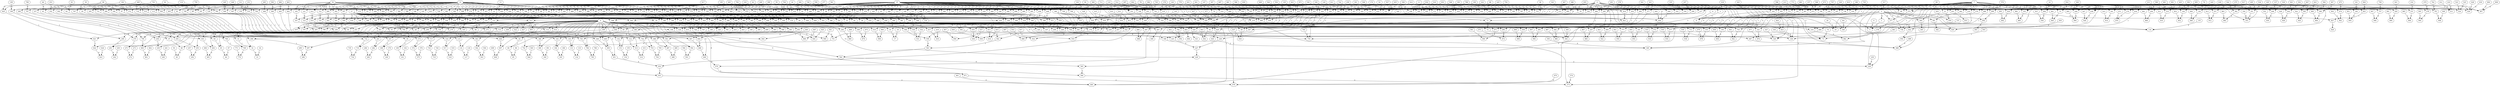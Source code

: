 digraph G {
0[symid=0,op=NaS,nodeT=sym,cv=0,bw=0,BB=0];
1[symid=1,op=_sym_get_parameter_expression,nodeT=sym,cv=0,bw=0,BB=1];
2[symid=-1,op=NaS,nodeT=constantInt,cv=0,bw=1,BB=0];
3[symid=2,op=_sym_get_parameter_expression,nodeT=sym,cv=0,bw=0,BB=1];
4[symid=-1,op=NaS,nodeT=constantInt,cv=1,bw=1,BB=0];
5[symid=3,op=_sym_build_write_memory,nodeT=sym,cv=0,bw=0,BB=1];
6[symid=-1,op=NaS,nodeT=runtimeInt,cv=0,bw=4,BB=1];
7[symid=-1,op=NaS,nodeT=constantInt,cv=4,bw=4,BB=0];
8[symid=4,op=_sym_build_write_memory,nodeT=sym,cv=0,bw=0,BB=1];
9[symid=-1,op=NaS,nodeT=runtimeInt,cv=0,bw=4,BB=1];
10[symid=5,op=_sym_build_read_memory,nodeT=sym,cv=0,bw=0,BB=1];
11[symid=-1,op=NaS,nodeT=runtimeInt,cv=0,bw=4,BB=1];
12[symid=446,op=_sym_build_integer,nodeT=sym,cv=0,bw=0,BB=1];
13[symid=-1,op=NaS,nodeT=constantInt,cv=7,bw=4,BB=0];
14[symid=-1,op=NaS,nodeT=constantInt,cv=32,bw=1,BB=0];
15[symid=6,op=_sym_build_unsigned_less_than,nodeT=sym,cv=0,bw=0,BB=1];
16[symid=447,op=NaS,nodeT=falsePhi,cv=0,bw=0,BB=1];
17[symid=7,op=_sym_build_path_constraint,nodeT=sym,cv=0,bw=0,BB=1];
18[symid=-1,op=NaS,nodeT=runtimeInt,cv=0,bw=1,BB=1];
19[symid=8,op=_sym_build_write_memory,nodeT=sym,cv=0,bw=0,BB=2];
20[symid=-1,op=NaS,nodeT=runtimeInt,cv=0,bw=4,BB=2];
21[symid=9,op=_sym_build_read_memory,nodeT=sym,cv=0,bw=0,BB=3];
22[symid=-1,op=NaS,nodeT=runtimeInt,cv=0,bw=4,BB=3];
23[symid=11,op=_sym_build_read_memory,nodeT=sym,cv=0,bw=0,BB=3];
24[symid=-1,op=NaS,nodeT=runtimeInt,cv=0,bw=4,BB=3];
25[symid=-1,op=NaS,nodeT=constantInt,cv=1,bw=4,BB=0];
26[symid=12,op=_sym_build_zext,nodeT=sym,cv=0,bw=0,BB=3];
27[symid=-1,op=NaS,nodeT=constantInt,cv=24,bw=1,BB=0];
28[symid=448,op=NaS,nodeT=falsePhi,cv=0,bw=0,BB=3];
29[symid=449,op=_sym_build_integer,nodeT=sym,cv=0,bw=0,BB=3];
30[symid=-1,op=NaS,nodeT=constantInt,cv=83,bw=4,BB=0];
31[symid=13,op=_sym_build_equal,nodeT=sym,cv=0,bw=0,BB=3];
32[symid=450,op=NaS,nodeT=falsePhi,cv=0,bw=0,BB=3];
33[symid=14,op=_sym_build_path_constraint,nodeT=sym,cv=0,bw=0,BB=3];
34[symid=-1,op=NaS,nodeT=runtimeInt,cv=0,bw=1,BB=3];
35[symid=15,op=_sym_build_read_memory,nodeT=sym,cv=0,bw=0,BB=4];
36[symid=-1,op=NaS,nodeT=runtimeInt,cv=0,bw=4,BB=4];
37[symid=451,op=_sym_build_integer,nodeT=sym,cv=0,bw=0,BB=4];
38[symid=452,op=_sym_build_integer,nodeT=sym,cv=0,bw=0,BB=4];
39[symid=16,op=_sym_build_mul,nodeT=sym,cv=0,bw=0,BB=4];
40[symid=17,op=_sym_build_add,nodeT=sym,cv=0,bw=0,BB=4];
41[symid=19,op=_sym_build_read_memory,nodeT=sym,cv=0,bw=0,BB=4];
42[symid=-1,op=NaS,nodeT=runtimeInt,cv=0,bw=4,BB=4];
43[symid=20,op=_sym_build_zext,nodeT=sym,cv=0,bw=0,BB=4];
44[symid=453,op=NaS,nodeT=falsePhi,cv=0,bw=0,BB=4];
45[symid=454,op=_sym_build_integer,nodeT=sym,cv=0,bw=0,BB=4];
46[symid=-1,op=NaS,nodeT=constantInt,cv=69,bw=4,BB=0];
47[symid=21,op=_sym_build_equal,nodeT=sym,cv=0,bw=0,BB=4];
48[symid=455,op=NaS,nodeT=falsePhi,cv=0,bw=0,BB=4];
49[symid=22,op=_sym_build_path_constraint,nodeT=sym,cv=0,bw=0,BB=4];
50[symid=-1,op=NaS,nodeT=runtimeInt,cv=0,bw=1,BB=4];
51[symid=23,op=_sym_build_read_memory,nodeT=sym,cv=0,bw=0,BB=5];
52[symid=-1,op=NaS,nodeT=runtimeInt,cv=0,bw=4,BB=5];
53[symid=456,op=_sym_build_integer,nodeT=sym,cv=0,bw=0,BB=5];
54[symid=-1,op=NaS,nodeT=constantInt,cv=2,bw=4,BB=0];
55[symid=457,op=_sym_build_integer,nodeT=sym,cv=0,bw=0,BB=5];
56[symid=24,op=_sym_build_mul,nodeT=sym,cv=0,bw=0,BB=5];
57[symid=25,op=_sym_build_add,nodeT=sym,cv=0,bw=0,BB=5];
58[symid=27,op=_sym_build_read_memory,nodeT=sym,cv=0,bw=0,BB=5];
59[symid=-1,op=NaS,nodeT=runtimeInt,cv=0,bw=4,BB=5];
60[symid=28,op=_sym_build_zext,nodeT=sym,cv=0,bw=0,BB=5];
61[symid=458,op=NaS,nodeT=falsePhi,cv=0,bw=0,BB=5];
62[symid=459,op=_sym_build_integer,nodeT=sym,cv=0,bw=0,BB=5];
63[symid=-1,op=NaS,nodeT=constantInt,cv=71,bw=4,BB=0];
64[symid=29,op=_sym_build_equal,nodeT=sym,cv=0,bw=0,BB=5];
65[symid=460,op=NaS,nodeT=falsePhi,cv=0,bw=0,BB=5];
66[symid=30,op=_sym_build_path_constraint,nodeT=sym,cv=0,bw=0,BB=5];
67[symid=-1,op=NaS,nodeT=runtimeInt,cv=0,bw=1,BB=5];
68[symid=31,op=_sym_build_read_memory,nodeT=sym,cv=0,bw=0,BB=6];
69[symid=-1,op=NaS,nodeT=runtimeInt,cv=0,bw=4,BB=6];
70[symid=461,op=_sym_build_integer,nodeT=sym,cv=0,bw=0,BB=6];
71[symid=32,op=_sym_build_add,nodeT=sym,cv=0,bw=0,BB=6];
72[symid=462,op=NaS,nodeT=falsePhi,cv=0,bw=0,BB=6];
73[symid=33,op=_sym_build_write_memory,nodeT=sym,cv=0,bw=0,BB=6];
74[symid=-1,op=NaS,nodeT=runtimeInt,cv=0,bw=4,BB=6];
75[symid=34,op=_sym_build_read_memory,nodeT=sym,cv=0,bw=0,BB=7];
76[symid=-1,op=NaS,nodeT=runtimeInt,cv=0,bw=4,BB=7];
77[symid=36,op=_sym_build_read_memory,nodeT=sym,cv=0,bw=0,BB=7];
78[symid=-1,op=NaS,nodeT=runtimeInt,cv=0,bw=4,BB=7];
79[symid=37,op=_sym_build_zext,nodeT=sym,cv=0,bw=0,BB=7];
80[symid=463,op=NaS,nodeT=falsePhi,cv=0,bw=0,BB=7];
81[symid=464,op=_sym_build_integer,nodeT=sym,cv=0,bw=0,BB=7];
82[symid=-1,op=NaS,nodeT=constantInt,cv=78,bw=4,BB=0];
83[symid=38,op=_sym_build_equal,nodeT=sym,cv=0,bw=0,BB=7];
84[symid=465,op=NaS,nodeT=falsePhi,cv=0,bw=0,BB=7];
85[symid=39,op=_sym_build_path_constraint,nodeT=sym,cv=0,bw=0,BB=7];
86[symid=-1,op=NaS,nodeT=runtimeInt,cv=0,bw=1,BB=7];
87[symid=40,op=_sym_build_read_memory,nodeT=sym,cv=0,bw=0,BB=8];
88[symid=-1,op=NaS,nodeT=runtimeInt,cv=0,bw=4,BB=8];
89[symid=466,op=_sym_build_integer,nodeT=sym,cv=0,bw=0,BB=8];
90[symid=467,op=_sym_build_integer,nodeT=sym,cv=0,bw=0,BB=8];
91[symid=41,op=_sym_build_mul,nodeT=sym,cv=0,bw=0,BB=8];
92[symid=42,op=_sym_build_add,nodeT=sym,cv=0,bw=0,BB=8];
93[symid=44,op=_sym_build_read_memory,nodeT=sym,cv=0,bw=0,BB=8];
94[symid=-1,op=NaS,nodeT=runtimeInt,cv=0,bw=4,BB=8];
95[symid=45,op=_sym_build_zext,nodeT=sym,cv=0,bw=0,BB=8];
96[symid=468,op=NaS,nodeT=falsePhi,cv=0,bw=0,BB=8];
97[symid=469,op=_sym_build_integer,nodeT=sym,cv=0,bw=0,BB=8];
98[symid=-1,op=NaS,nodeT=constantInt,cv=85,bw=4,BB=0];
99[symid=46,op=_sym_build_equal,nodeT=sym,cv=0,bw=0,BB=8];
100[symid=470,op=NaS,nodeT=falsePhi,cv=0,bw=0,BB=8];
101[symid=47,op=_sym_build_path_constraint,nodeT=sym,cv=0,bw=0,BB=8];
102[symid=-1,op=NaS,nodeT=runtimeInt,cv=0,bw=1,BB=8];
103[symid=48,op=_sym_build_read_memory,nodeT=sym,cv=0,bw=0,BB=9];
104[symid=-1,op=NaS,nodeT=runtimeInt,cv=0,bw=4,BB=9];
105[symid=471,op=_sym_build_integer,nodeT=sym,cv=0,bw=0,BB=9];
106[symid=472,op=_sym_build_integer,nodeT=sym,cv=0,bw=0,BB=9];
107[symid=49,op=_sym_build_mul,nodeT=sym,cv=0,bw=0,BB=9];
108[symid=50,op=_sym_build_add,nodeT=sym,cv=0,bw=0,BB=9];
109[symid=52,op=_sym_build_read_memory,nodeT=sym,cv=0,bw=0,BB=9];
110[symid=-1,op=NaS,nodeT=runtimeInt,cv=0,bw=4,BB=9];
111[symid=53,op=_sym_build_zext,nodeT=sym,cv=0,bw=0,BB=9];
112[symid=473,op=NaS,nodeT=falsePhi,cv=0,bw=0,BB=9];
113[symid=474,op=_sym_build_integer,nodeT=sym,cv=0,bw=0,BB=9];
114[symid=-1,op=NaS,nodeT=constantInt,cv=76,bw=4,BB=0];
115[symid=54,op=_sym_build_equal,nodeT=sym,cv=0,bw=0,BB=9];
116[symid=475,op=NaS,nodeT=falsePhi,cv=0,bw=0,BB=9];
117[symid=55,op=_sym_build_path_constraint,nodeT=sym,cv=0,bw=0,BB=9];
118[symid=-1,op=NaS,nodeT=runtimeInt,cv=0,bw=1,BB=9];
119[symid=56,op=_sym_build_read_memory,nodeT=sym,cv=0,bw=0,BB=10];
120[symid=-1,op=NaS,nodeT=runtimeInt,cv=0,bw=4,BB=10];
121[symid=476,op=_sym_build_integer,nodeT=sym,cv=0,bw=0,BB=10];
122[symid=477,op=_sym_build_integer,nodeT=sym,cv=0,bw=0,BB=10];
123[symid=57,op=_sym_build_mul,nodeT=sym,cv=0,bw=0,BB=10];
124[symid=58,op=_sym_build_add,nodeT=sym,cv=0,bw=0,BB=10];
125[symid=60,op=_sym_build_read_memory,nodeT=sym,cv=0,bw=0,BB=10];
126[symid=-1,op=NaS,nodeT=runtimeInt,cv=0,bw=4,BB=10];
127[symid=61,op=_sym_build_zext,nodeT=sym,cv=0,bw=0,BB=10];
128[symid=478,op=NaS,nodeT=falsePhi,cv=0,bw=0,BB=10];
129[symid=479,op=_sym_build_integer,nodeT=sym,cv=0,bw=0,BB=10];
130[symid=62,op=_sym_build_equal,nodeT=sym,cv=0,bw=0,BB=10];
131[symid=480,op=NaS,nodeT=falsePhi,cv=0,bw=0,BB=10];
132[symid=63,op=_sym_build_path_constraint,nodeT=sym,cv=0,bw=0,BB=10];
133[symid=-1,op=NaS,nodeT=runtimeInt,cv=0,bw=1,BB=10];
134[symid=64,op=_sym_build_write_memory,nodeT=sym,cv=0,bw=0,BB=11];
135[symid=-1,op=NaS,nodeT=runtimeInt,cv=0,bw=4,BB=11];
136[symid=65,op=_sym_build_read_memory,nodeT=sym,cv=0,bw=0,BB=11];
137[symid=-1,op=NaS,nodeT=runtimeInt,cv=0,bw=4,BB=11];
138[symid=67,op=_sym_build_read_memory,nodeT=sym,cv=0,bw=0,BB=11];
139[symid=-1,op=NaS,nodeT=runtimeInt,cv=0,bw=4,BB=11];
140[symid=68,op=_sym_build_read_memory,nodeT=sym,cv=0,bw=0,BB=11];
141[symid=-1,op=NaS,nodeT=runtimeInt,cv=0,bw=4,BB=11];
142[symid=70,op=_sym_build_write_memory,nodeT=sym,cv=0,bw=0,BB=11];
143[symid=-1,op=NaS,nodeT=runtimeInt,cv=0,bw=4,BB=11];
144[symid=71,op=_sym_build_read_memory,nodeT=sym,cv=0,bw=0,BB=12];
145[symid=-1,op=NaS,nodeT=runtimeInt,cv=0,bw=4,BB=12];
146[symid=73,op=_sym_build_read_memory,nodeT=sym,cv=0,bw=0,BB=12];
147[symid=-1,op=NaS,nodeT=runtimeInt,cv=0,bw=4,BB=12];
148[symid=74,op=_sym_build_zext,nodeT=sym,cv=0,bw=0,BB=12];
149[symid=481,op=NaS,nodeT=falsePhi,cv=0,bw=0,BB=12];
150[symid=482,op=_sym_build_integer,nodeT=sym,cv=0,bw=0,BB=12];
151[symid=-1,op=NaS,nodeT=constantInt,cv=90,bw=4,BB=0];
152[symid=75,op=_sym_build_equal,nodeT=sym,cv=0,bw=0,BB=12];
153[symid=483,op=NaS,nodeT=falsePhi,cv=0,bw=0,BB=12];
154[symid=76,op=_sym_build_path_constraint,nodeT=sym,cv=0,bw=0,BB=12];
155[symid=-1,op=NaS,nodeT=runtimeInt,cv=0,bw=1,BB=12];
156[symid=77,op=_sym_build_read_memory,nodeT=sym,cv=0,bw=0,BB=13];
157[symid=-1,op=NaS,nodeT=runtimeInt,cv=0,bw=4,BB=13];
158[symid=484,op=_sym_build_integer,nodeT=sym,cv=0,bw=0,BB=13];
159[symid=485,op=_sym_build_integer,nodeT=sym,cv=0,bw=0,BB=13];
160[symid=78,op=_sym_build_mul,nodeT=sym,cv=0,bw=0,BB=13];
161[symid=79,op=_sym_build_add,nodeT=sym,cv=0,bw=0,BB=13];
162[symid=81,op=_sym_build_read_memory,nodeT=sym,cv=0,bw=0,BB=13];
163[symid=-1,op=NaS,nodeT=runtimeInt,cv=0,bw=4,BB=13];
164[symid=82,op=_sym_build_zext,nodeT=sym,cv=0,bw=0,BB=13];
165[symid=486,op=NaS,nodeT=falsePhi,cv=0,bw=0,BB=13];
166[symid=487,op=_sym_build_integer,nodeT=sym,cv=0,bw=0,BB=13];
167[symid=83,op=_sym_build_equal,nodeT=sym,cv=0,bw=0,BB=13];
168[symid=488,op=NaS,nodeT=falsePhi,cv=0,bw=0,BB=13];
169[symid=84,op=_sym_build_path_constraint,nodeT=sym,cv=0,bw=0,BB=13];
170[symid=-1,op=NaS,nodeT=runtimeInt,cv=0,bw=1,BB=13];
171[symid=85,op=_sym_build_read_memory,nodeT=sym,cv=0,bw=0,BB=14];
172[symid=-1,op=NaS,nodeT=runtimeInt,cv=0,bw=4,BB=14];
173[symid=489,op=_sym_build_integer,nodeT=sym,cv=0,bw=0,BB=14];
174[symid=490,op=_sym_build_integer,nodeT=sym,cv=0,bw=0,BB=14];
175[symid=86,op=_sym_build_mul,nodeT=sym,cv=0,bw=0,BB=14];
176[symid=87,op=_sym_build_add,nodeT=sym,cv=0,bw=0,BB=14];
177[symid=89,op=_sym_build_read_memory,nodeT=sym,cv=0,bw=0,BB=14];
178[symid=-1,op=NaS,nodeT=runtimeInt,cv=0,bw=4,BB=14];
179[symid=90,op=_sym_build_zext,nodeT=sym,cv=0,bw=0,BB=14];
180[symid=491,op=NaS,nodeT=falsePhi,cv=0,bw=0,BB=14];
181[symid=492,op=_sym_build_integer,nodeT=sym,cv=0,bw=0,BB=14];
182[symid=-1,op=NaS,nodeT=constantInt,cv=82,bw=4,BB=0];
183[symid=91,op=_sym_build_equal,nodeT=sym,cv=0,bw=0,BB=14];
184[symid=493,op=NaS,nodeT=falsePhi,cv=0,bw=0,BB=14];
185[symid=92,op=_sym_build_path_constraint,nodeT=sym,cv=0,bw=0,BB=14];
186[symid=-1,op=NaS,nodeT=runtimeInt,cv=0,bw=1,BB=14];
187[symid=93,op=_sym_build_read_memory,nodeT=sym,cv=0,bw=0,BB=15];
188[symid=-1,op=NaS,nodeT=runtimeInt,cv=0,bw=4,BB=15];
189[symid=494,op=_sym_build_integer,nodeT=sym,cv=0,bw=0,BB=15];
190[symid=-1,op=NaS,nodeT=constantInt,cv=3,bw=4,BB=0];
191[symid=495,op=_sym_build_integer,nodeT=sym,cv=0,bw=0,BB=15];
192[symid=94,op=_sym_build_mul,nodeT=sym,cv=0,bw=0,BB=15];
193[symid=95,op=_sym_build_add,nodeT=sym,cv=0,bw=0,BB=15];
194[symid=97,op=_sym_build_read_memory,nodeT=sym,cv=0,bw=0,BB=15];
195[symid=-1,op=NaS,nodeT=runtimeInt,cv=0,bw=4,BB=15];
196[symid=98,op=_sym_build_zext,nodeT=sym,cv=0,bw=0,BB=15];
197[symid=496,op=NaS,nodeT=falsePhi,cv=0,bw=0,BB=15];
198[symid=497,op=_sym_build_integer,nodeT=sym,cv=0,bw=0,BB=15];
199[symid=-1,op=NaS,nodeT=constantInt,cv=48,bw=4,BB=0];
200[symid=99,op=_sym_build_equal,nodeT=sym,cv=0,bw=0,BB=15];
201[symid=498,op=NaS,nodeT=falsePhi,cv=0,bw=0,BB=15];
202[symid=100,op=_sym_build_path_constraint,nodeT=sym,cv=0,bw=0,BB=15];
203[symid=-1,op=NaS,nodeT=runtimeInt,cv=0,bw=1,BB=15];
204[symid=101,op=_sym_build_read_memory,nodeT=sym,cv=0,bw=0,BB=16];
205[symid=-1,op=NaS,nodeT=runtimeInt,cv=0,bw=4,BB=16];
206[symid=103,op=_sym_build_read_memory,nodeT=sym,cv=0,bw=0,BB=16];
207[symid=-1,op=NaS,nodeT=runtimeInt,cv=0,bw=4,BB=16];
208[symid=104,op=_sym_build_zext,nodeT=sym,cv=0,bw=0,BB=16];
209[symid=499,op=NaS,nodeT=falsePhi,cv=0,bw=0,BB=16];
210[symid=105,op=_sym_build_read_memory,nodeT=sym,cv=0,bw=0,BB=16];
211[symid=-1,op=NaS,nodeT=runtimeInt,cv=0,bw=4,BB=16];
212[symid=500,op=_sym_build_integer,nodeT=sym,cv=0,bw=0,BB=16];
213[symid=-1,op=NaS,nodeT=constantInt,cv=5,bw=4,BB=0];
214[symid=501,op=_sym_build_integer,nodeT=sym,cv=0,bw=0,BB=16];
215[symid=106,op=_sym_build_mul,nodeT=sym,cv=0,bw=0,BB=16];
216[symid=107,op=_sym_build_add,nodeT=sym,cv=0,bw=0,BB=16];
217[symid=109,op=_sym_build_read_memory,nodeT=sym,cv=0,bw=0,BB=16];
218[symid=-1,op=NaS,nodeT=runtimeInt,cv=0,bw=4,BB=16];
219[symid=110,op=_sym_build_zext,nodeT=sym,cv=0,bw=0,BB=16];
220[symid=502,op=NaS,nodeT=falsePhi,cv=0,bw=0,BB=16];
221[symid=503,op=_sym_build_integer,nodeT=sym,cv=0,bw=0,BB=16];
222[symid=-1,op=NaS,nodeT=runtimeInt,cv=0,bw=4,BB=16];
223[symid=504,op=NaS,nodeT=falsePhi,cv=0,bw=0,BB=16];
224[symid=505,op=_sym_build_integer,nodeT=sym,cv=0,bw=0,BB=16];
225[symid=-1,op=NaS,nodeT=runtimeInt,cv=0,bw=4,BB=16];
226[symid=506,op=NaS,nodeT=falsePhi,cv=0,bw=0,BB=16];
227[symid=111,op=_sym_build_signed_div,nodeT=sym,cv=0,bw=0,BB=16];
228[symid=507,op=NaS,nodeT=falsePhi,cv=0,bw=0,BB=16];
229[symid=112,op=_sym_build_write_memory,nodeT=sym,cv=0,bw=0,BB=16];
230[symid=-1,op=NaS,nodeT=runtimeInt,cv=0,bw=4,BB=16];
231[symid=113,op=_sym_build_read_memory,nodeT=sym,cv=0,bw=0,BB=17];
232[symid=-1,op=NaS,nodeT=runtimeInt,cv=0,bw=4,BB=17];
233[symid=115,op=_sym_build_read_memory,nodeT=sym,cv=0,bw=0,BB=17];
234[symid=-1,op=NaS,nodeT=runtimeInt,cv=0,bw=4,BB=17];
235[symid=116,op=_sym_build_zext,nodeT=sym,cv=0,bw=0,BB=17];
236[symid=508,op=NaS,nodeT=falsePhi,cv=0,bw=0,BB=17];
237[symid=509,op=_sym_build_integer,nodeT=sym,cv=0,bw=0,BB=17];
238[symid=117,op=_sym_build_equal,nodeT=sym,cv=0,bw=0,BB=17];
239[symid=510,op=NaS,nodeT=falsePhi,cv=0,bw=0,BB=17];
240[symid=118,op=_sym_build_path_constraint,nodeT=sym,cv=0,bw=0,BB=17];
241[symid=-1,op=NaS,nodeT=runtimeInt,cv=0,bw=1,BB=17];
242[symid=119,op=_sym_build_read_memory,nodeT=sym,cv=0,bw=0,BB=18];
243[symid=-1,op=NaS,nodeT=runtimeInt,cv=0,bw=4,BB=18];
244[symid=511,op=_sym_build_integer,nodeT=sym,cv=0,bw=0,BB=18];
245[symid=512,op=_sym_build_integer,nodeT=sym,cv=0,bw=0,BB=18];
246[symid=120,op=_sym_build_mul,nodeT=sym,cv=0,bw=0,BB=18];
247[symid=121,op=_sym_build_add,nodeT=sym,cv=0,bw=0,BB=18];
248[symid=123,op=_sym_build_read_memory,nodeT=sym,cv=0,bw=0,BB=18];
249[symid=-1,op=NaS,nodeT=runtimeInt,cv=0,bw=4,BB=18];
250[symid=124,op=_sym_build_zext,nodeT=sym,cv=0,bw=0,BB=18];
251[symid=513,op=NaS,nodeT=falsePhi,cv=0,bw=0,BB=18];
252[symid=514,op=_sym_build_integer,nodeT=sym,cv=0,bw=0,BB=18];
253[symid=-1,op=NaS,nodeT=constantInt,cv=68,bw=4,BB=0];
254[symid=125,op=_sym_build_equal,nodeT=sym,cv=0,bw=0,BB=18];
255[symid=515,op=NaS,nodeT=falsePhi,cv=0,bw=0,BB=18];
256[symid=126,op=_sym_build_path_constraint,nodeT=sym,cv=0,bw=0,BB=18];
257[symid=-1,op=NaS,nodeT=runtimeInt,cv=0,bw=1,BB=18];
258[symid=127,op=_sym_build_read_memory,nodeT=sym,cv=0,bw=0,BB=19];
259[symid=-1,op=NaS,nodeT=runtimeInt,cv=0,bw=4,BB=19];
260[symid=516,op=_sym_build_integer,nodeT=sym,cv=0,bw=0,BB=19];
261[symid=517,op=_sym_build_integer,nodeT=sym,cv=0,bw=0,BB=19];
262[symid=128,op=_sym_build_mul,nodeT=sym,cv=0,bw=0,BB=19];
263[symid=129,op=_sym_build_add,nodeT=sym,cv=0,bw=0,BB=19];
264[symid=131,op=_sym_build_read_memory,nodeT=sym,cv=0,bw=0,BB=19];
265[symid=-1,op=NaS,nodeT=runtimeInt,cv=0,bw=4,BB=19];
266[symid=132,op=_sym_build_zext,nodeT=sym,cv=0,bw=0,BB=19];
267[symid=518,op=NaS,nodeT=falsePhi,cv=0,bw=0,BB=19];
268[symid=519,op=_sym_build_integer,nodeT=sym,cv=0,bw=0,BB=19];
269[symid=-1,op=NaS,nodeT=constantInt,cv=70,bw=4,BB=0];
270[symid=133,op=_sym_build_equal,nodeT=sym,cv=0,bw=0,BB=19];
271[symid=520,op=NaS,nodeT=falsePhi,cv=0,bw=0,BB=19];
272[symid=134,op=_sym_build_path_constraint,nodeT=sym,cv=0,bw=0,BB=19];
273[symid=-1,op=NaS,nodeT=runtimeInt,cv=0,bw=1,BB=19];
274[symid=135,op=_sym_build_read_memory,nodeT=sym,cv=0,bw=0,BB=21];
275[symid=-1,op=NaS,nodeT=runtimeInt,cv=0,bw=4,BB=21];
276[symid=137,op=_sym_build_read_memory,nodeT=sym,cv=0,bw=0,BB=21];
277[symid=-1,op=NaS,nodeT=runtimeInt,cv=0,bw=4,BB=21];
278[symid=138,op=_sym_build_zext,nodeT=sym,cv=0,bw=0,BB=21];
279[symid=521,op=NaS,nodeT=falsePhi,cv=0,bw=0,BB=21];
280[symid=522,op=_sym_build_integer,nodeT=sym,cv=0,bw=0,BB=21];
281[symid=139,op=_sym_build_equal,nodeT=sym,cv=0,bw=0,BB=21];
282[symid=523,op=NaS,nodeT=falsePhi,cv=0,bw=0,BB=21];
283[symid=140,op=_sym_build_path_constraint,nodeT=sym,cv=0,bw=0,BB=21];
284[symid=-1,op=NaS,nodeT=runtimeInt,cv=0,bw=1,BB=21];
285[symid=141,op=_sym_build_read_memory,nodeT=sym,cv=0,bw=0,BB=22];
286[symid=-1,op=NaS,nodeT=runtimeInt,cv=0,bw=4,BB=22];
287[symid=524,op=_sym_build_integer,nodeT=sym,cv=0,bw=0,BB=22];
288[symid=525,op=_sym_build_integer,nodeT=sym,cv=0,bw=0,BB=22];
289[symid=142,op=_sym_build_mul,nodeT=sym,cv=0,bw=0,BB=22];
290[symid=143,op=_sym_build_add,nodeT=sym,cv=0,bw=0,BB=22];
291[symid=145,op=_sym_build_read_memory,nodeT=sym,cv=0,bw=0,BB=22];
292[symid=-1,op=NaS,nodeT=runtimeInt,cv=0,bw=4,BB=22];
293[symid=146,op=_sym_build_zext,nodeT=sym,cv=0,bw=0,BB=22];
294[symid=526,op=NaS,nodeT=falsePhi,cv=0,bw=0,BB=22];
295[symid=527,op=_sym_build_integer,nodeT=sym,cv=0,bw=0,BB=22];
296[symid=147,op=_sym_build_equal,nodeT=sym,cv=0,bw=0,BB=22];
297[symid=528,op=NaS,nodeT=falsePhi,cv=0,bw=0,BB=22];
298[symid=148,op=_sym_build_path_constraint,nodeT=sym,cv=0,bw=0,BB=22];
299[symid=-1,op=NaS,nodeT=runtimeInt,cv=0,bw=1,BB=22];
300[symid=149,op=_sym_build_read_memory,nodeT=sym,cv=0,bw=0,BB=23];
301[symid=-1,op=NaS,nodeT=runtimeInt,cv=0,bw=4,BB=23];
302[symid=529,op=_sym_build_integer,nodeT=sym,cv=0,bw=0,BB=23];
303[symid=530,op=_sym_build_integer,nodeT=sym,cv=0,bw=0,BB=23];
304[symid=150,op=_sym_build_mul,nodeT=sym,cv=0,bw=0,BB=23];
305[symid=151,op=_sym_build_add,nodeT=sym,cv=0,bw=0,BB=23];
306[symid=153,op=_sym_build_read_memory,nodeT=sym,cv=0,bw=0,BB=23];
307[symid=-1,op=NaS,nodeT=runtimeInt,cv=0,bw=4,BB=23];
308[symid=154,op=_sym_build_zext,nodeT=sym,cv=0,bw=0,BB=23];
309[symid=531,op=NaS,nodeT=falsePhi,cv=0,bw=0,BB=23];
310[symid=532,op=_sym_build_integer,nodeT=sym,cv=0,bw=0,BB=23];
311[symid=-1,op=NaS,nodeT=constantInt,cv=65,bw=4,BB=0];
312[symid=155,op=_sym_build_equal,nodeT=sym,cv=0,bw=0,BB=23];
313[symid=533,op=NaS,nodeT=falsePhi,cv=0,bw=0,BB=23];
314[symid=156,op=_sym_build_path_constraint,nodeT=sym,cv=0,bw=0,BB=23];
315[symid=-1,op=NaS,nodeT=runtimeInt,cv=0,bw=1,BB=23];
316[symid=157,op=_sym_build_read_memory,nodeT=sym,cv=0,bw=0,BB=24];
317[symid=-1,op=NaS,nodeT=runtimeInt,cv=0,bw=4,BB=24];
318[symid=534,op=_sym_build_integer,nodeT=sym,cv=0,bw=0,BB=24];
319[symid=535,op=_sym_build_integer,nodeT=sym,cv=0,bw=0,BB=24];
320[symid=158,op=_sym_build_mul,nodeT=sym,cv=0,bw=0,BB=24];
321[symid=159,op=_sym_build_add,nodeT=sym,cv=0,bw=0,BB=24];
322[symid=161,op=_sym_build_read_memory,nodeT=sym,cv=0,bw=0,BB=24];
323[symid=-1,op=NaS,nodeT=runtimeInt,cv=0,bw=4,BB=24];
324[symid=162,op=_sym_build_zext,nodeT=sym,cv=0,bw=0,BB=24];
325[symid=536,op=NaS,nodeT=falsePhi,cv=0,bw=0,BB=24];
326[symid=163,op=_sym_build_write_memory,nodeT=sym,cv=0,bw=0,BB=24];
327[symid=-1,op=NaS,nodeT=runtimeInt,cv=0,bw=4,BB=24];
328[symid=164,op=_sym_build_read_memory,nodeT=sym,cv=0,bw=0,BB=24];
329[symid=-1,op=NaS,nodeT=runtimeInt,cv=0,bw=4,BB=24];
330[symid=537,op=_sym_build_integer,nodeT=sym,cv=0,bw=0,BB=24];
331[symid=538,op=_sym_build_integer,nodeT=sym,cv=0,bw=0,BB=24];
332[symid=165,op=_sym_build_mul,nodeT=sym,cv=0,bw=0,BB=24];
333[symid=166,op=_sym_build_add,nodeT=sym,cv=0,bw=0,BB=24];
334[symid=168,op=_sym_build_read_memory,nodeT=sym,cv=0,bw=0,BB=24];
335[symid=-1,op=NaS,nodeT=runtimeInt,cv=0,bw=4,BB=24];
336[symid=169,op=_sym_build_zext,nodeT=sym,cv=0,bw=0,BB=24];
337[symid=539,op=NaS,nodeT=falsePhi,cv=0,bw=0,BB=24];
338[symid=170,op=_sym_build_write_memory,nodeT=sym,cv=0,bw=0,BB=24];
339[symid=-1,op=NaS,nodeT=runtimeInt,cv=0,bw=4,BB=24];
340[symid=171,op=_sym_build_write_memory,nodeT=sym,cv=0,bw=0,BB=24];
341[symid=-1,op=NaS,nodeT=runtimeInt,cv=0,bw=4,BB=24];
342[symid=172,op=_sym_build_read_memory,nodeT=sym,cv=0,bw=0,BB=24];
343[symid=-1,op=NaS,nodeT=runtimeInt,cv=0,bw=4,BB=24];
344[symid=540,op=_sym_build_integer,nodeT=sym,cv=0,bw=0,BB=24];
345[symid=541,op=_sym_build_integer,nodeT=sym,cv=0,bw=0,BB=24];
346[symid=173,op=_sym_build_mul,nodeT=sym,cv=0,bw=0,BB=24];
347[symid=174,op=_sym_build_add,nodeT=sym,cv=0,bw=0,BB=24];
348[symid=542,op=NaS,nodeT=falsePhi,cv=0,bw=0,BB=24];
349[symid=175,op=_sym_build_write_memory,nodeT=sym,cv=0,bw=0,BB=24];
350[symid=-1,op=NaS,nodeT=runtimeInt,cv=0,bw=4,BB=24];
351[symid=176,op=_sym_build_read_memory,nodeT=sym,cv=0,bw=0,BB=24];
352[symid=-1,op=NaS,nodeT=runtimeInt,cv=0,bw=4,BB=24];
353[symid=177,op=_sym_build_write_memory,nodeT=sym,cv=0,bw=0,BB=24];
354[symid=-1,op=NaS,nodeT=runtimeInt,cv=0,bw=4,BB=24];
355[symid=178,op=_sym_build_read_memory,nodeT=sym,cv=0,bw=0,BB=24];
356[symid=-1,op=NaS,nodeT=runtimeInt,cv=0,bw=4,BB=24];
357[symid=180,op=_sym_build_read_memory,nodeT=sym,cv=0,bw=0,BB=24];
358[symid=-1,op=NaS,nodeT=runtimeInt,cv=0,bw=4,BB=24];
359[symid=181,op=_sym_build_trunc,nodeT=sym,cv=0,bw=0,BB=24];
360[symid=-1,op=NaS,nodeT=constantInt,cv=8,bw=1,BB=0];
361[symid=543,op=NaS,nodeT=falsePhi,cv=0,bw=0,BB=24];
362[symid=182,op=_sym_build_read_memory,nodeT=sym,cv=0,bw=0,BB=24];
363[symid=-1,op=NaS,nodeT=runtimeInt,cv=0,bw=4,BB=24];
364[symid=184,op=_sym_build_write_memory,nodeT=sym,cv=0,bw=0,BB=24];
365[symid=-1,op=NaS,nodeT=runtimeInt,cv=0,bw=4,BB=24];
366[symid=185,op=_sym_build_read_memory,nodeT=sym,cv=0,bw=0,BB=25];
367[symid=-1,op=NaS,nodeT=runtimeInt,cv=0,bw=4,BB=25];
368[symid=187,op=_sym_build_read_memory,nodeT=sym,cv=0,bw=0,BB=25];
369[symid=-1,op=NaS,nodeT=runtimeInt,cv=0,bw=4,BB=25];
370[symid=188,op=_sym_build_zext,nodeT=sym,cv=0,bw=0,BB=25];
371[symid=544,op=NaS,nodeT=falsePhi,cv=0,bw=0,BB=25];
372[symid=545,op=_sym_build_integer,nodeT=sym,cv=0,bw=0,BB=25];
373[symid=189,op=_sym_build_equal,nodeT=sym,cv=0,bw=0,BB=25];
374[symid=546,op=NaS,nodeT=falsePhi,cv=0,bw=0,BB=25];
375[symid=190,op=_sym_build_path_constraint,nodeT=sym,cv=0,bw=0,BB=25];
376[symid=-1,op=NaS,nodeT=runtimeInt,cv=0,bw=1,BB=25];
377[symid=191,op=_sym_build_read_memory,nodeT=sym,cv=0,bw=0,BB=26];
378[symid=-1,op=NaS,nodeT=runtimeInt,cv=0,bw=4,BB=26];
379[symid=547,op=_sym_build_integer,nodeT=sym,cv=0,bw=0,BB=26];
380[symid=548,op=_sym_build_integer,nodeT=sym,cv=0,bw=0,BB=26];
381[symid=192,op=_sym_build_mul,nodeT=sym,cv=0,bw=0,BB=26];
382[symid=193,op=_sym_build_add,nodeT=sym,cv=0,bw=0,BB=26];
383[symid=195,op=_sym_build_read_memory,nodeT=sym,cv=0,bw=0,BB=26];
384[symid=-1,op=NaS,nodeT=runtimeInt,cv=0,bw=4,BB=26];
385[symid=196,op=_sym_build_zext,nodeT=sym,cv=0,bw=0,BB=26];
386[symid=549,op=NaS,nodeT=falsePhi,cv=0,bw=0,BB=26];
387[symid=550,op=_sym_build_integer,nodeT=sym,cv=0,bw=0,BB=26];
388[symid=197,op=_sym_build_equal,nodeT=sym,cv=0,bw=0,BB=26];
389[symid=551,op=NaS,nodeT=falsePhi,cv=0,bw=0,BB=26];
390[symid=198,op=_sym_build_path_constraint,nodeT=sym,cv=0,bw=0,BB=26];
391[symid=-1,op=NaS,nodeT=runtimeInt,cv=0,bw=1,BB=26];
392[symid=199,op=_sym_build_read_memory,nodeT=sym,cv=0,bw=0,BB=27];
393[symid=-1,op=NaS,nodeT=runtimeInt,cv=0,bw=4,BB=27];
394[symid=552,op=_sym_build_integer,nodeT=sym,cv=0,bw=0,BB=27];
395[symid=553,op=_sym_build_integer,nodeT=sym,cv=0,bw=0,BB=27];
396[symid=200,op=_sym_build_mul,nodeT=sym,cv=0,bw=0,BB=27];
397[symid=201,op=_sym_build_add,nodeT=sym,cv=0,bw=0,BB=27];
398[symid=203,op=_sym_build_read_memory,nodeT=sym,cv=0,bw=0,BB=27];
399[symid=-1,op=NaS,nodeT=runtimeInt,cv=0,bw=4,BB=27];
400[symid=204,op=_sym_build_zext,nodeT=sym,cv=0,bw=0,BB=27];
401[symid=554,op=NaS,nodeT=falsePhi,cv=0,bw=0,BB=27];
402[symid=555,op=_sym_build_integer,nodeT=sym,cv=0,bw=0,BB=27];
403[symid=205,op=_sym_build_equal,nodeT=sym,cv=0,bw=0,BB=27];
404[symid=556,op=NaS,nodeT=falsePhi,cv=0,bw=0,BB=27];
405[symid=206,op=_sym_build_path_constraint,nodeT=sym,cv=0,bw=0,BB=27];
406[symid=-1,op=NaS,nodeT=runtimeInt,cv=0,bw=1,BB=27];
407[symid=207,op=_sym_set_parameter_expression,nodeT=sym,cv=0,bw=0,BB=28];
408[symid=208,op=_sym_notify_call,nodeT=sym,cv=0,bw=0,BB=28];
409[symid=209,op=_sym_set_return_expression,nodeT=sym,cv=0,bw=0,BB=28];
410[symid=210,op=_sym_get_return_expression,nodeT=sym,cv=0,bw=0,BB=28];
411[symid=211,op=_sym_build_write_memory,nodeT=sym,cv=0,bw=0,BB=28];
412[symid=-1,op=NaS,nodeT=runtimeInt,cv=0,bw=4,BB=28];
413[symid=212,op=_sym_build_read_memory,nodeT=sym,cv=0,bw=0,BB=28];
414[symid=-1,op=NaS,nodeT=runtimeInt,cv=0,bw=4,BB=28];
415[symid=557,op=_sym_build_null_pointer,nodeT=sym,cv=0,bw=0,BB=28];
416[symid=213,op=_sym_build_not_equal,nodeT=sym,cv=0,bw=0,BB=28];
417[symid=558,op=NaS,nodeT=falsePhi,cv=0,bw=0,BB=28];
418[symid=214,op=_sym_build_path_constraint,nodeT=sym,cv=0,bw=0,BB=28];
419[symid=-1,op=NaS,nodeT=runtimeInt,cv=0,bw=1,BB=28];
420[symid=215,op=_sym_build_read_memory,nodeT=sym,cv=0,bw=0,BB=29];
421[symid=-1,op=NaS,nodeT=runtimeInt,cv=0,bw=4,BB=29];
422[symid=217,op=_sym_build_read_memory,nodeT=sym,cv=0,bw=0,BB=29];
423[symid=-1,op=NaS,nodeT=runtimeInt,cv=0,bw=4,BB=29];
424[symid=218,op=_sym_build_read_memory,nodeT=sym,cv=0,bw=0,BB=29];
425[symid=-1,op=NaS,nodeT=runtimeInt,cv=0,bw=4,BB=29];
426[symid=220,op=_sym_build_write_memory,nodeT=sym,cv=0,bw=0,BB=29];
427[symid=-1,op=NaS,nodeT=runtimeInt,cv=0,bw=4,BB=29];
428[symid=221,op=_sym_build_read_memory,nodeT=sym,cv=0,bw=0,BB=29];
429[symid=-1,op=NaS,nodeT=runtimeInt,cv=0,bw=4,BB=29];
430[symid=223,op=_sym_build_read_memory,nodeT=sym,cv=0,bw=0,BB=29];
431[symid=-1,op=NaS,nodeT=runtimeInt,cv=0,bw=4,BB=29];
432[symid=224,op=_sym_build_zext,nodeT=sym,cv=0,bw=0,BB=29];
433[symid=559,op=NaS,nodeT=falsePhi,cv=0,bw=0,BB=29];
434[symid=225,op=_sym_build_read_memory,nodeT=sym,cv=0,bw=0,BB=29];
435[symid=-1,op=NaS,nodeT=runtimeInt,cv=0,bw=4,BB=29];
436[symid=560,op=_sym_build_integer,nodeT=sym,cv=0,bw=0,BB=29];
437[symid=561,op=_sym_build_integer,nodeT=sym,cv=0,bw=0,BB=29];
438[symid=226,op=_sym_build_mul,nodeT=sym,cv=0,bw=0,BB=29];
439[symid=227,op=_sym_build_add,nodeT=sym,cv=0,bw=0,BB=29];
440[symid=229,op=_sym_build_read_memory,nodeT=sym,cv=0,bw=0,BB=29];
441[symid=-1,op=NaS,nodeT=runtimeInt,cv=0,bw=4,BB=29];
442[symid=230,op=_sym_build_zext,nodeT=sym,cv=0,bw=0,BB=29];
443[symid=562,op=NaS,nodeT=falsePhi,cv=0,bw=0,BB=29];
444[symid=563,op=_sym_build_integer,nodeT=sym,cv=0,bw=0,BB=29];
445[symid=-1,op=NaS,nodeT=runtimeInt,cv=0,bw=4,BB=29];
446[symid=564,op=NaS,nodeT=falsePhi,cv=0,bw=0,BB=29];
447[symid=565,op=_sym_build_integer,nodeT=sym,cv=0,bw=0,BB=29];
448[symid=-1,op=NaS,nodeT=runtimeInt,cv=0,bw=4,BB=29];
449[symid=566,op=NaS,nodeT=falsePhi,cv=0,bw=0,BB=29];
450[symid=231,op=_sym_build_add,nodeT=sym,cv=0,bw=0,BB=29];
451[symid=567,op=NaS,nodeT=falsePhi,cv=0,bw=0,BB=29];
452[symid=232,op=_sym_build_trunc,nodeT=sym,cv=0,bw=0,BB=29];
453[symid=568,op=NaS,nodeT=falsePhi,cv=0,bw=0,BB=29];
454[symid=233,op=_sym_build_read_memory,nodeT=sym,cv=0,bw=0,BB=29];
455[symid=-1,op=NaS,nodeT=runtimeInt,cv=0,bw=4,BB=29];
456[symid=569,op=_sym_build_integer,nodeT=sym,cv=0,bw=0,BB=29];
457[symid=570,op=_sym_build_integer,nodeT=sym,cv=0,bw=0,BB=29];
458[symid=234,op=_sym_build_mul,nodeT=sym,cv=0,bw=0,BB=29];
459[symid=235,op=_sym_build_add,nodeT=sym,cv=0,bw=0,BB=29];
460[symid=237,op=_sym_build_write_memory,nodeT=sym,cv=0,bw=0,BB=29];
461[symid=-1,op=NaS,nodeT=runtimeInt,cv=0,bw=4,BB=29];
462[symid=238,op=_sym_build_read_memory,nodeT=sym,cv=0,bw=0,BB=29];
463[symid=-1,op=NaS,nodeT=runtimeInt,cv=0,bw=4,BB=29];
464[symid=239,op=_sym_set_parameter_expression,nodeT=sym,cv=0,bw=0,BB=29];
465[symid=240,op=_sym_notify_call,nodeT=sym,cv=0,bw=0,BB=29];
466[symid=241,op=_sym_build_read_memory,nodeT=sym,cv=0,bw=0,BB=29];
467[symid=-1,op=NaS,nodeT=runtimeInt,cv=0,bw=4,BB=29];
468[symid=571,op=_sym_build_integer,nodeT=sym,cv=0,bw=0,BB=29];
469[symid=572,op=_sym_build_integer,nodeT=sym,cv=0,bw=0,BB=29];
470[symid=242,op=_sym_build_mul,nodeT=sym,cv=0,bw=0,BB=29];
471[symid=243,op=_sym_build_add,nodeT=sym,cv=0,bw=0,BB=29];
472[symid=245,op=_sym_build_read_memory,nodeT=sym,cv=0,bw=0,BB=29];
473[symid=-1,op=NaS,nodeT=runtimeInt,cv=0,bw=4,BB=29];
474[symid=246,op=_sym_build_read_memory,nodeT=sym,cv=0,bw=0,BB=29];
475[symid=-1,op=NaS,nodeT=runtimeInt,cv=0,bw=4,BB=29];
476[symid=248,op=_sym_build_write_memory,nodeT=sym,cv=0,bw=0,BB=29];
477[symid=-1,op=NaS,nodeT=runtimeInt,cv=0,bw=4,BB=29];
478[symid=249,op=_sym_build_read_memory,nodeT=sym,cv=0,bw=0,BB=31];
479[symid=-1,op=NaS,nodeT=runtimeInt,cv=0,bw=4,BB=31];
480[symid=251,op=_sym_build_read_memory,nodeT=sym,cv=0,bw=0,BB=31];
481[symid=-1,op=NaS,nodeT=runtimeInt,cv=0,bw=4,BB=31];
482[symid=252,op=_sym_build_zext,nodeT=sym,cv=0,bw=0,BB=31];
483[symid=573,op=NaS,nodeT=falsePhi,cv=0,bw=0,BB=31];
484[symid=574,op=_sym_build_integer,nodeT=sym,cv=0,bw=0,BB=31];
485[symid=-1,op=NaS,nodeT=constantInt,cv=50,bw=4,BB=0];
486[symid=253,op=_sym_build_equal,nodeT=sym,cv=0,bw=0,BB=31];
487[symid=575,op=NaS,nodeT=falsePhi,cv=0,bw=0,BB=31];
488[symid=254,op=_sym_build_path_constraint,nodeT=sym,cv=0,bw=0,BB=31];
489[symid=-1,op=NaS,nodeT=runtimeInt,cv=0,bw=1,BB=31];
490[symid=255,op=_sym_build_read_memory,nodeT=sym,cv=0,bw=0,BB=32];
491[symid=-1,op=NaS,nodeT=runtimeInt,cv=0,bw=4,BB=32];
492[symid=576,op=_sym_build_integer,nodeT=sym,cv=0,bw=0,BB=32];
493[symid=577,op=_sym_build_integer,nodeT=sym,cv=0,bw=0,BB=32];
494[symid=256,op=_sym_build_mul,nodeT=sym,cv=0,bw=0,BB=32];
495[symid=257,op=_sym_build_add,nodeT=sym,cv=0,bw=0,BB=32];
496[symid=259,op=_sym_build_read_memory,nodeT=sym,cv=0,bw=0,BB=32];
497[symid=-1,op=NaS,nodeT=runtimeInt,cv=0,bw=4,BB=32];
498[symid=260,op=_sym_build_zext,nodeT=sym,cv=0,bw=0,BB=32];
499[symid=578,op=NaS,nodeT=falsePhi,cv=0,bw=0,BB=32];
500[symid=579,op=_sym_build_integer,nodeT=sym,cv=0,bw=0,BB=32];
501[symid=261,op=_sym_build_equal,nodeT=sym,cv=0,bw=0,BB=32];
502[symid=580,op=NaS,nodeT=falsePhi,cv=0,bw=0,BB=32];
503[symid=262,op=_sym_build_path_constraint,nodeT=sym,cv=0,bw=0,BB=32];
504[symid=-1,op=NaS,nodeT=runtimeInt,cv=0,bw=1,BB=32];
505[symid=263,op=_sym_build_read_memory,nodeT=sym,cv=0,bw=0,BB=33];
506[symid=-1,op=NaS,nodeT=runtimeInt,cv=0,bw=4,BB=33];
507[symid=581,op=_sym_build_integer,nodeT=sym,cv=0,bw=0,BB=33];
508[symid=582,op=_sym_build_integer,nodeT=sym,cv=0,bw=0,BB=33];
509[symid=264,op=_sym_build_mul,nodeT=sym,cv=0,bw=0,BB=33];
510[symid=265,op=_sym_build_add,nodeT=sym,cv=0,bw=0,BB=33];
511[symid=267,op=_sym_build_read_memory,nodeT=sym,cv=0,bw=0,BB=33];
512[symid=-1,op=NaS,nodeT=runtimeInt,cv=0,bw=4,BB=33];
513[symid=268,op=_sym_build_zext,nodeT=sym,cv=0,bw=0,BB=33];
514[symid=583,op=NaS,nodeT=falsePhi,cv=0,bw=0,BB=33];
515[symid=584,op=_sym_build_integer,nodeT=sym,cv=0,bw=0,BB=33];
516[symid=269,op=_sym_build_equal,nodeT=sym,cv=0,bw=0,BB=33];
517[symid=585,op=NaS,nodeT=falsePhi,cv=0,bw=0,BB=33];
518[symid=270,op=_sym_build_path_constraint,nodeT=sym,cv=0,bw=0,BB=33];
519[symid=-1,op=NaS,nodeT=runtimeInt,cv=0,bw=1,BB=33];
520[symid=271,op=_sym_set_parameter_expression,nodeT=sym,cv=0,bw=0,BB=34];
521[symid=272,op=_sym_notify_call,nodeT=sym,cv=0,bw=0,BB=34];
522[symid=273,op=_sym_set_return_expression,nodeT=sym,cv=0,bw=0,BB=34];
523[symid=274,op=_sym_get_return_expression,nodeT=sym,cv=0,bw=0,BB=34];
524[symid=275,op=_sym_build_write_memory,nodeT=sym,cv=0,bw=0,BB=34];
525[symid=-1,op=NaS,nodeT=runtimeInt,cv=0,bw=4,BB=34];
526[symid=276,op=_sym_build_read_memory,nodeT=sym,cv=0,bw=0,BB=34];
527[symid=-1,op=NaS,nodeT=runtimeInt,cv=0,bw=4,BB=34];
528[symid=586,op=_sym_build_null_pointer,nodeT=sym,cv=0,bw=0,BB=34];
529[symid=277,op=_sym_build_not_equal,nodeT=sym,cv=0,bw=0,BB=34];
530[symid=587,op=NaS,nodeT=falsePhi,cv=0,bw=0,BB=34];
531[symid=278,op=_sym_build_path_constraint,nodeT=sym,cv=0,bw=0,BB=34];
532[symid=-1,op=NaS,nodeT=runtimeInt,cv=0,bw=1,BB=34];
533[symid=279,op=_sym_build_read_memory,nodeT=sym,cv=0,bw=0,BB=35];
534[symid=-1,op=NaS,nodeT=runtimeInt,cv=0,bw=4,BB=35];
535[symid=281,op=_sym_build_read_memory,nodeT=sym,cv=0,bw=0,BB=35];
536[symid=-1,op=NaS,nodeT=runtimeInt,cv=0,bw=4,BB=35];
537[symid=282,op=_sym_build_read_memory,nodeT=sym,cv=0,bw=0,BB=35];
538[symid=-1,op=NaS,nodeT=runtimeInt,cv=0,bw=4,BB=35];
539[symid=284,op=_sym_build_write_memory,nodeT=sym,cv=0,bw=0,BB=35];
540[symid=-1,op=NaS,nodeT=runtimeInt,cv=0,bw=4,BB=35];
541[symid=285,op=_sym_build_read_memory,nodeT=sym,cv=0,bw=0,BB=35];
542[symid=-1,op=NaS,nodeT=runtimeInt,cv=0,bw=4,BB=35];
543[symid=287,op=_sym_build_read_memory,nodeT=sym,cv=0,bw=0,BB=35];
544[symid=-1,op=NaS,nodeT=runtimeInt,cv=0,bw=4,BB=35];
545[symid=288,op=_sym_build_zext,nodeT=sym,cv=0,bw=0,BB=35];
546[symid=588,op=NaS,nodeT=falsePhi,cv=0,bw=0,BB=35];
547[symid=289,op=_sym_build_read_memory,nodeT=sym,cv=0,bw=0,BB=35];
548[symid=-1,op=NaS,nodeT=runtimeInt,cv=0,bw=4,BB=35];
549[symid=589,op=_sym_build_integer,nodeT=sym,cv=0,bw=0,BB=35];
550[symid=590,op=_sym_build_integer,nodeT=sym,cv=0,bw=0,BB=35];
551[symid=290,op=_sym_build_mul,nodeT=sym,cv=0,bw=0,BB=35];
552[symid=291,op=_sym_build_add,nodeT=sym,cv=0,bw=0,BB=35];
553[symid=293,op=_sym_build_read_memory,nodeT=sym,cv=0,bw=0,BB=35];
554[symid=-1,op=NaS,nodeT=runtimeInt,cv=0,bw=4,BB=35];
555[symid=294,op=_sym_build_zext,nodeT=sym,cv=0,bw=0,BB=35];
556[symid=591,op=NaS,nodeT=falsePhi,cv=0,bw=0,BB=35];
557[symid=592,op=_sym_build_integer,nodeT=sym,cv=0,bw=0,BB=35];
558[symid=-1,op=NaS,nodeT=runtimeInt,cv=0,bw=4,BB=35];
559[symid=593,op=NaS,nodeT=falsePhi,cv=0,bw=0,BB=35];
560[symid=594,op=_sym_build_integer,nodeT=sym,cv=0,bw=0,BB=35];
561[symid=-1,op=NaS,nodeT=runtimeInt,cv=0,bw=4,BB=35];
562[symid=595,op=NaS,nodeT=falsePhi,cv=0,bw=0,BB=35];
563[symid=295,op=_sym_build_add,nodeT=sym,cv=0,bw=0,BB=35];
564[symid=596,op=NaS,nodeT=falsePhi,cv=0,bw=0,BB=35];
565[symid=296,op=_sym_build_trunc,nodeT=sym,cv=0,bw=0,BB=35];
566[symid=597,op=NaS,nodeT=falsePhi,cv=0,bw=0,BB=35];
567[symid=297,op=_sym_build_read_memory,nodeT=sym,cv=0,bw=0,BB=35];
568[symid=-1,op=NaS,nodeT=runtimeInt,cv=0,bw=4,BB=35];
569[symid=598,op=_sym_build_integer,nodeT=sym,cv=0,bw=0,BB=35];
570[symid=599,op=_sym_build_integer,nodeT=sym,cv=0,bw=0,BB=35];
571[symid=298,op=_sym_build_mul,nodeT=sym,cv=0,bw=0,BB=35];
572[symid=299,op=_sym_build_add,nodeT=sym,cv=0,bw=0,BB=35];
573[symid=301,op=_sym_build_write_memory,nodeT=sym,cv=0,bw=0,BB=35];
574[symid=-1,op=NaS,nodeT=runtimeInt,cv=0,bw=4,BB=35];
575[symid=302,op=_sym_build_read_memory,nodeT=sym,cv=0,bw=0,BB=35];
576[symid=-1,op=NaS,nodeT=runtimeInt,cv=0,bw=4,BB=35];
577[symid=303,op=_sym_set_parameter_expression,nodeT=sym,cv=0,bw=0,BB=35];
578[symid=304,op=_sym_notify_call,nodeT=sym,cv=0,bw=0,BB=35];
579[symid=305,op=_sym_build_read_memory,nodeT=sym,cv=0,bw=0,BB=36];
580[symid=-1,op=NaS,nodeT=runtimeInt,cv=0,bw=4,BB=36];
581[symid=306,op=_sym_set_parameter_expression,nodeT=sym,cv=0,bw=0,BB=36];
582[symid=307,op=_sym_notify_call,nodeT=sym,cv=0,bw=0,BB=36];
583[symid=308,op=_sym_build_read_memory,nodeT=sym,cv=0,bw=0,BB=37];
584[symid=-1,op=NaS,nodeT=runtimeInt,cv=0,bw=4,BB=37];
585[symid=310,op=_sym_build_read_memory,nodeT=sym,cv=0,bw=0,BB=37];
586[symid=-1,op=NaS,nodeT=runtimeInt,cv=0,bw=4,BB=37];
587[symid=311,op=_sym_build_zext,nodeT=sym,cv=0,bw=0,BB=37];
588[symid=600,op=NaS,nodeT=falsePhi,cv=0,bw=0,BB=37];
589[symid=601,op=_sym_build_integer,nodeT=sym,cv=0,bw=0,BB=37];
590[symid=-1,op=NaS,nodeT=constantInt,cv=73,bw=4,BB=0];
591[symid=312,op=_sym_build_equal,nodeT=sym,cv=0,bw=0,BB=37];
592[symid=602,op=NaS,nodeT=falsePhi,cv=0,bw=0,BB=37];
593[symid=313,op=_sym_build_path_constraint,nodeT=sym,cv=0,bw=0,BB=37];
594[symid=-1,op=NaS,nodeT=runtimeInt,cv=0,bw=1,BB=37];
595[symid=314,op=_sym_build_read_memory,nodeT=sym,cv=0,bw=0,BB=38];
596[symid=-1,op=NaS,nodeT=runtimeInt,cv=0,bw=4,BB=38];
597[symid=603,op=_sym_build_integer,nodeT=sym,cv=0,bw=0,BB=38];
598[symid=604,op=_sym_build_integer,nodeT=sym,cv=0,bw=0,BB=38];
599[symid=315,op=_sym_build_mul,nodeT=sym,cv=0,bw=0,BB=38];
600[symid=316,op=_sym_build_add,nodeT=sym,cv=0,bw=0,BB=38];
601[symid=318,op=_sym_build_read_memory,nodeT=sym,cv=0,bw=0,BB=38];
602[symid=-1,op=NaS,nodeT=runtimeInt,cv=0,bw=4,BB=38];
603[symid=319,op=_sym_build_zext,nodeT=sym,cv=0,bw=0,BB=38];
604[symid=605,op=NaS,nodeT=falsePhi,cv=0,bw=0,BB=38];
605[symid=606,op=_sym_build_integer,nodeT=sym,cv=0,bw=0,BB=38];
606[symid=320,op=_sym_build_equal,nodeT=sym,cv=0,bw=0,BB=38];
607[symid=607,op=NaS,nodeT=falsePhi,cv=0,bw=0,BB=38];
608[symid=321,op=_sym_build_path_constraint,nodeT=sym,cv=0,bw=0,BB=38];
609[symid=-1,op=NaS,nodeT=runtimeInt,cv=0,bw=1,BB=38];
610[symid=322,op=_sym_build_read_memory,nodeT=sym,cv=0,bw=0,BB=39];
611[symid=-1,op=NaS,nodeT=runtimeInt,cv=0,bw=4,BB=39];
612[symid=608,op=_sym_build_integer,nodeT=sym,cv=0,bw=0,BB=39];
613[symid=609,op=_sym_build_integer,nodeT=sym,cv=0,bw=0,BB=39];
614[symid=323,op=_sym_build_mul,nodeT=sym,cv=0,bw=0,BB=39];
615[symid=324,op=_sym_build_add,nodeT=sym,cv=0,bw=0,BB=39];
616[symid=326,op=_sym_build_read_memory,nodeT=sym,cv=0,bw=0,BB=39];
617[symid=-1,op=NaS,nodeT=runtimeInt,cv=0,bw=4,BB=39];
618[symid=327,op=_sym_build_zext,nodeT=sym,cv=0,bw=0,BB=39];
619[symid=610,op=NaS,nodeT=falsePhi,cv=0,bw=0,BB=39];
620[symid=611,op=_sym_build_integer,nodeT=sym,cv=0,bw=0,BB=39];
621[symid=328,op=_sym_build_equal,nodeT=sym,cv=0,bw=0,BB=39];
622[symid=612,op=NaS,nodeT=falsePhi,cv=0,bw=0,BB=39];
623[symid=329,op=_sym_build_path_constraint,nodeT=sym,cv=0,bw=0,BB=39];
624[symid=-1,op=NaS,nodeT=runtimeInt,cv=0,bw=1,BB=39];
625[symid=330,op=_sym_set_parameter_expression,nodeT=sym,cv=0,bw=0,BB=40];
626[symid=331,op=_sym_notify_call,nodeT=sym,cv=0,bw=0,BB=40];
627[symid=332,op=_sym_set_return_expression,nodeT=sym,cv=0,bw=0,BB=40];
628[symid=333,op=_sym_get_return_expression,nodeT=sym,cv=0,bw=0,BB=40];
629[symid=334,op=_sym_build_write_memory,nodeT=sym,cv=0,bw=0,BB=40];
630[symid=-1,op=NaS,nodeT=runtimeInt,cv=0,bw=4,BB=40];
631[symid=335,op=_sym_build_read_memory,nodeT=sym,cv=0,bw=0,BB=40];
632[symid=-1,op=NaS,nodeT=runtimeInt,cv=0,bw=4,BB=40];
633[symid=613,op=_sym_build_null_pointer,nodeT=sym,cv=0,bw=0,BB=40];
634[symid=336,op=_sym_build_not_equal,nodeT=sym,cv=0,bw=0,BB=40];
635[symid=614,op=NaS,nodeT=falsePhi,cv=0,bw=0,BB=40];
636[symid=337,op=_sym_build_path_constraint,nodeT=sym,cv=0,bw=0,BB=40];
637[symid=-1,op=NaS,nodeT=runtimeInt,cv=0,bw=1,BB=40];
638[symid=338,op=_sym_build_read_memory,nodeT=sym,cv=0,bw=0,BB=41];
639[symid=-1,op=NaS,nodeT=runtimeInt,cv=0,bw=4,BB=41];
640[symid=340,op=_sym_build_read_memory,nodeT=sym,cv=0,bw=0,BB=41];
641[symid=-1,op=NaS,nodeT=runtimeInt,cv=0,bw=4,BB=41];
642[symid=341,op=_sym_build_read_memory,nodeT=sym,cv=0,bw=0,BB=41];
643[symid=-1,op=NaS,nodeT=runtimeInt,cv=0,bw=4,BB=41];
644[symid=343,op=_sym_build_write_memory,nodeT=sym,cv=0,bw=0,BB=41];
645[symid=-1,op=NaS,nodeT=runtimeInt,cv=0,bw=4,BB=41];
646[symid=344,op=_sym_build_read_memory,nodeT=sym,cv=0,bw=0,BB=41];
647[symid=-1,op=NaS,nodeT=runtimeInt,cv=0,bw=4,BB=41];
648[symid=346,op=_sym_build_read_memory,nodeT=sym,cv=0,bw=0,BB=41];
649[symid=-1,op=NaS,nodeT=runtimeInt,cv=0,bw=4,BB=41];
650[symid=347,op=_sym_build_zext,nodeT=sym,cv=0,bw=0,BB=41];
651[symid=615,op=NaS,nodeT=falsePhi,cv=0,bw=0,BB=41];
652[symid=348,op=_sym_build_read_memory,nodeT=sym,cv=0,bw=0,BB=41];
653[symid=-1,op=NaS,nodeT=runtimeInt,cv=0,bw=4,BB=41];
654[symid=616,op=_sym_build_integer,nodeT=sym,cv=0,bw=0,BB=41];
655[symid=617,op=_sym_build_integer,nodeT=sym,cv=0,bw=0,BB=41];
656[symid=349,op=_sym_build_mul,nodeT=sym,cv=0,bw=0,BB=41];
657[symid=350,op=_sym_build_add,nodeT=sym,cv=0,bw=0,BB=41];
658[symid=352,op=_sym_build_read_memory,nodeT=sym,cv=0,bw=0,BB=41];
659[symid=-1,op=NaS,nodeT=runtimeInt,cv=0,bw=4,BB=41];
660[symid=353,op=_sym_build_zext,nodeT=sym,cv=0,bw=0,BB=41];
661[symid=618,op=NaS,nodeT=falsePhi,cv=0,bw=0,BB=41];
662[symid=619,op=_sym_build_integer,nodeT=sym,cv=0,bw=0,BB=41];
663[symid=-1,op=NaS,nodeT=runtimeInt,cv=0,bw=4,BB=41];
664[symid=620,op=NaS,nodeT=falsePhi,cv=0,bw=0,BB=41];
665[symid=621,op=_sym_build_integer,nodeT=sym,cv=0,bw=0,BB=41];
666[symid=-1,op=NaS,nodeT=runtimeInt,cv=0,bw=4,BB=41];
667[symid=622,op=NaS,nodeT=falsePhi,cv=0,bw=0,BB=41];
668[symid=354,op=_sym_build_add,nodeT=sym,cv=0,bw=0,BB=41];
669[symid=623,op=NaS,nodeT=falsePhi,cv=0,bw=0,BB=41];
670[symid=355,op=_sym_build_trunc,nodeT=sym,cv=0,bw=0,BB=41];
671[symid=624,op=NaS,nodeT=falsePhi,cv=0,bw=0,BB=41];
672[symid=356,op=_sym_build_read_memory,nodeT=sym,cv=0,bw=0,BB=41];
673[symid=-1,op=NaS,nodeT=runtimeInt,cv=0,bw=4,BB=41];
674[symid=625,op=_sym_build_integer,nodeT=sym,cv=0,bw=0,BB=41];
675[symid=626,op=_sym_build_integer,nodeT=sym,cv=0,bw=0,BB=41];
676[symid=357,op=_sym_build_mul,nodeT=sym,cv=0,bw=0,BB=41];
677[symid=358,op=_sym_build_add,nodeT=sym,cv=0,bw=0,BB=41];
678[symid=360,op=_sym_build_write_memory,nodeT=sym,cv=0,bw=0,BB=41];
679[symid=-1,op=NaS,nodeT=runtimeInt,cv=0,bw=4,BB=41];
680[symid=361,op=_sym_build_read_memory,nodeT=sym,cv=0,bw=0,BB=42];
681[symid=-1,op=NaS,nodeT=runtimeInt,cv=0,bw=4,BB=42];
682[symid=627,op=_sym_build_integer,nodeT=sym,cv=0,bw=0,BB=42];
683[symid=-1,op=NaS,nodeT=constantInt,cv=10,bw=4,BB=0];
684[symid=628,op=_sym_build_integer,nodeT=sym,cv=0,bw=0,BB=42];
685[symid=362,op=_sym_build_mul,nodeT=sym,cv=0,bw=0,BB=42];
686[symid=363,op=_sym_build_add,nodeT=sym,cv=0,bw=0,BB=42];
687[symid=629,op=NaS,nodeT=falsePhi,cv=0,bw=0,BB=42];
688[symid=364,op=_sym_build_write_memory,nodeT=sym,cv=0,bw=0,BB=42];
689[symid=-1,op=NaS,nodeT=runtimeInt,cv=0,bw=4,BB=42];
690[symid=365,op=_sym_build_read_memory,nodeT=sym,cv=0,bw=0,BB=42];
691[symid=-1,op=NaS,nodeT=runtimeInt,cv=0,bw=4,BB=42];
692[symid=366,op=_sym_set_parameter_expression,nodeT=sym,cv=0,bw=0,BB=42];
693[symid=367,op=_sym_notify_call,nodeT=sym,cv=0,bw=0,BB=42];
694[symid=368,op=_sym_build_read_memory,nodeT=sym,cv=0,bw=0,BB=43];
695[symid=-1,op=NaS,nodeT=runtimeInt,cv=0,bw=4,BB=43];
696[symid=370,op=_sym_build_read_memory,nodeT=sym,cv=0,bw=0,BB=43];
697[symid=-1,op=NaS,nodeT=runtimeInt,cv=0,bw=4,BB=43];
698[symid=371,op=_sym_build_zext,nodeT=sym,cv=0,bw=0,BB=43];
699[symid=630,op=NaS,nodeT=falsePhi,cv=0,bw=0,BB=43];
700[symid=631,op=_sym_build_integer,nodeT=sym,cv=0,bw=0,BB=43];
701[symid=-1,op=NaS,nodeT=constantInt,cv=79,bw=4,BB=0];
702[symid=372,op=_sym_build_equal,nodeT=sym,cv=0,bw=0,BB=43];
703[symid=632,op=NaS,nodeT=falsePhi,cv=0,bw=0,BB=43];
704[symid=373,op=_sym_build_path_constraint,nodeT=sym,cv=0,bw=0,BB=43];
705[symid=-1,op=NaS,nodeT=runtimeInt,cv=0,bw=1,BB=43];
706[symid=374,op=_sym_build_read_memory,nodeT=sym,cv=0,bw=0,BB=44];
707[symid=-1,op=NaS,nodeT=runtimeInt,cv=0,bw=4,BB=44];
708[symid=633,op=_sym_build_integer,nodeT=sym,cv=0,bw=0,BB=44];
709[symid=634,op=_sym_build_integer,nodeT=sym,cv=0,bw=0,BB=44];
710[symid=375,op=_sym_build_mul,nodeT=sym,cv=0,bw=0,BB=44];
711[symid=376,op=_sym_build_add,nodeT=sym,cv=0,bw=0,BB=44];
712[symid=378,op=_sym_build_read_memory,nodeT=sym,cv=0,bw=0,BB=44];
713[symid=-1,op=NaS,nodeT=runtimeInt,cv=0,bw=4,BB=44];
714[symid=379,op=_sym_build_zext,nodeT=sym,cv=0,bw=0,BB=44];
715[symid=635,op=NaS,nodeT=falsePhi,cv=0,bw=0,BB=44];
716[symid=636,op=_sym_build_integer,nodeT=sym,cv=0,bw=0,BB=44];
717[symid=380,op=_sym_build_equal,nodeT=sym,cv=0,bw=0,BB=44];
718[symid=637,op=NaS,nodeT=falsePhi,cv=0,bw=0,BB=44];
719[symid=381,op=_sym_build_path_constraint,nodeT=sym,cv=0,bw=0,BB=44];
720[symid=-1,op=NaS,nodeT=runtimeInt,cv=0,bw=1,BB=44];
721[symid=382,op=_sym_build_read_memory,nodeT=sym,cv=0,bw=0,BB=45];
722[symid=-1,op=NaS,nodeT=runtimeInt,cv=0,bw=4,BB=45];
723[symid=638,op=_sym_build_integer,nodeT=sym,cv=0,bw=0,BB=45];
724[symid=639,op=_sym_build_integer,nodeT=sym,cv=0,bw=0,BB=45];
725[symid=383,op=_sym_build_mul,nodeT=sym,cv=0,bw=0,BB=45];
726[symid=384,op=_sym_build_add,nodeT=sym,cv=0,bw=0,BB=45];
727[symid=386,op=_sym_build_read_memory,nodeT=sym,cv=0,bw=0,BB=45];
728[symid=-1,op=NaS,nodeT=runtimeInt,cv=0,bw=4,BB=45];
729[symid=387,op=_sym_build_zext,nodeT=sym,cv=0,bw=0,BB=45];
730[symid=640,op=NaS,nodeT=falsePhi,cv=0,bw=0,BB=45];
731[symid=641,op=_sym_build_integer,nodeT=sym,cv=0,bw=0,BB=45];
732[symid=388,op=_sym_build_equal,nodeT=sym,cv=0,bw=0,BB=45];
733[symid=642,op=NaS,nodeT=falsePhi,cv=0,bw=0,BB=45];
734[symid=389,op=_sym_build_path_constraint,nodeT=sym,cv=0,bw=0,BB=45];
735[symid=-1,op=NaS,nodeT=runtimeInt,cv=0,bw=1,BB=45];
736[symid=390,op=_sym_build_write_memory,nodeT=sym,cv=0,bw=0,BB=46];
737[symid=-1,op=NaS,nodeT=runtimeInt,cv=0,bw=4,BB=46];
738[symid=391,op=_sym_build_read_memory,nodeT=sym,cv=0,bw=0,BB=46];
739[symid=-1,op=NaS,nodeT=runtimeInt,cv=0,bw=4,BB=46];
740[symid=643,op=_sym_build_integer,nodeT=sym,cv=0,bw=0,BB=46];
741[symid=644,op=_sym_build_integer,nodeT=sym,cv=0,bw=0,BB=46];
742[symid=392,op=_sym_build_mul,nodeT=sym,cv=0,bw=0,BB=46];
743[symid=393,op=_sym_build_add,nodeT=sym,cv=0,bw=0,BB=46];
744[symid=395,op=_sym_build_read_memory,nodeT=sym,cv=0,bw=0,BB=46];
745[symid=-1,op=NaS,nodeT=runtimeInt,cv=0,bw=4,BB=46];
746[symid=396,op=_sym_build_zext,nodeT=sym,cv=0,bw=0,BB=46];
747[symid=645,op=NaS,nodeT=falsePhi,cv=0,bw=0,BB=46];
748[symid=646,op=_sym_build_integer,nodeT=sym,cv=0,bw=0,BB=46];
749[symid=647,op=_sym_build_integer,nodeT=sym,cv=0,bw=0,BB=46];
750[symid=-1,op=NaS,nodeT=runtimeInt,cv=0,bw=4,BB=46];
751[symid=397,op=_sym_build_mul,nodeT=sym,cv=0,bw=0,BB=46];
752[symid=398,op=_sym_build_add,nodeT=sym,cv=0,bw=0,BB=46];
753[symid=400,op=_sym_build_read_memory,nodeT=sym,cv=0,bw=0,BB=46];
754[symid=-1,op=NaS,nodeT=runtimeInt,cv=0,bw=4,BB=46];
755[symid=401,op=_sym_build_trunc,nodeT=sym,cv=0,bw=0,BB=46];
756[symid=648,op=NaS,nodeT=falsePhi,cv=0,bw=0,BB=46];
757[symid=402,op=_sym_build_read_memory,nodeT=sym,cv=0,bw=0,BB=46];
758[symid=-1,op=NaS,nodeT=runtimeInt,cv=0,bw=4,BB=46];
759[symid=404,op=_sym_build_write_memory,nodeT=sym,cv=0,bw=0,BB=46];
760[symid=-1,op=NaS,nodeT=runtimeInt,cv=0,bw=4,BB=46];
761[symid=405,op=_sym_build_read_memory,nodeT=sym,cv=0,bw=0,BB=47];
762[symid=-1,op=NaS,nodeT=runtimeInt,cv=0,bw=4,BB=47];
763[symid=407,op=_sym_build_read_memory,nodeT=sym,cv=0,bw=0,BB=47];
764[symid=-1,op=NaS,nodeT=runtimeInt,cv=0,bw=4,BB=47];
765[symid=408,op=_sym_build_zext,nodeT=sym,cv=0,bw=0,BB=47];
766[symid=649,op=NaS,nodeT=falsePhi,cv=0,bw=0,BB=47];
767[symid=650,op=_sym_build_integer,nodeT=sym,cv=0,bw=0,BB=47];
768[symid=409,op=_sym_build_equal,nodeT=sym,cv=0,bw=0,BB=47];
769[symid=651,op=NaS,nodeT=falsePhi,cv=0,bw=0,BB=47];
770[symid=410,op=_sym_build_path_constraint,nodeT=sym,cv=0,bw=0,BB=47];
771[symid=-1,op=NaS,nodeT=runtimeInt,cv=0,bw=1,BB=47];
772[symid=411,op=_sym_build_read_memory,nodeT=sym,cv=0,bw=0,BB=48];
773[symid=-1,op=NaS,nodeT=runtimeInt,cv=0,bw=4,BB=48];
774[symid=652,op=_sym_build_integer,nodeT=sym,cv=0,bw=0,BB=48];
775[symid=653,op=_sym_build_integer,nodeT=sym,cv=0,bw=0,BB=48];
776[symid=412,op=_sym_build_mul,nodeT=sym,cv=0,bw=0,BB=48];
777[symid=413,op=_sym_build_add,nodeT=sym,cv=0,bw=0,BB=48];
778[symid=415,op=_sym_build_read_memory,nodeT=sym,cv=0,bw=0,BB=48];
779[symid=-1,op=NaS,nodeT=runtimeInt,cv=0,bw=4,BB=48];
780[symid=416,op=_sym_build_zext,nodeT=sym,cv=0,bw=0,BB=48];
781[symid=654,op=NaS,nodeT=falsePhi,cv=0,bw=0,BB=48];
782[symid=655,op=_sym_build_integer,nodeT=sym,cv=0,bw=0,BB=48];
783[symid=417,op=_sym_build_equal,nodeT=sym,cv=0,bw=0,BB=48];
784[symid=656,op=NaS,nodeT=falsePhi,cv=0,bw=0,BB=48];
785[symid=418,op=_sym_build_path_constraint,nodeT=sym,cv=0,bw=0,BB=48];
786[symid=-1,op=NaS,nodeT=runtimeInt,cv=0,bw=1,BB=48];
787[symid=419,op=_sym_build_read_memory,nodeT=sym,cv=0,bw=0,BB=49];
788[symid=-1,op=NaS,nodeT=runtimeInt,cv=0,bw=4,BB=49];
789[symid=657,op=_sym_build_integer,nodeT=sym,cv=0,bw=0,BB=49];
790[symid=658,op=_sym_build_integer,nodeT=sym,cv=0,bw=0,BB=49];
791[symid=420,op=_sym_build_mul,nodeT=sym,cv=0,bw=0,BB=49];
792[symid=421,op=_sym_build_add,nodeT=sym,cv=0,bw=0,BB=49];
793[symid=423,op=_sym_build_read_memory,nodeT=sym,cv=0,bw=0,BB=49];
794[symid=-1,op=NaS,nodeT=runtimeInt,cv=0,bw=4,BB=49];
795[symid=424,op=_sym_build_zext,nodeT=sym,cv=0,bw=0,BB=49];
796[symid=659,op=NaS,nodeT=falsePhi,cv=0,bw=0,BB=49];
797[symid=660,op=_sym_build_integer,nodeT=sym,cv=0,bw=0,BB=49];
798[symid=-1,op=NaS,nodeT=constantInt,cv=72,bw=4,BB=0];
799[symid=425,op=_sym_build_equal,nodeT=sym,cv=0,bw=0,BB=49];
800[symid=661,op=NaS,nodeT=falsePhi,cv=0,bw=0,BB=49];
801[symid=426,op=_sym_build_path_constraint,nodeT=sym,cv=0,bw=0,BB=49];
802[symid=-1,op=NaS,nodeT=runtimeInt,cv=0,bw=1,BB=49];
803[symid=427,op=_sym_set_parameter_expression,nodeT=sym,cv=0,bw=0,BB=50];
804[symid=428,op=_sym_notify_call,nodeT=sym,cv=0,bw=0,BB=50];
805[symid=429,op=_sym_set_return_expression,nodeT=sym,cv=0,bw=0,BB=50];
806[symid=430,op=_sym_get_return_expression,nodeT=sym,cv=0,bw=0,BB=50];
807[symid=431,op=_sym_build_write_memory,nodeT=sym,cv=0,bw=0,BB=50];
808[symid=-1,op=NaS,nodeT=runtimeInt,cv=0,bw=4,BB=50];
809[symid=432,op=_sym_build_read_memory,nodeT=sym,cv=0,bw=0,BB=50];
810[symid=-1,op=NaS,nodeT=runtimeInt,cv=0,bw=4,BB=50];
811[symid=662,op=_sym_build_null_pointer,nodeT=sym,cv=0,bw=0,BB=50];
812[symid=433,op=_sym_build_not_equal,nodeT=sym,cv=0,bw=0,BB=50];
813[symid=663,op=NaS,nodeT=falsePhi,cv=0,bw=0,BB=50];
814[symid=434,op=_sym_build_path_constraint,nodeT=sym,cv=0,bw=0,BB=50];
815[symid=-1,op=NaS,nodeT=runtimeInt,cv=0,bw=1,BB=50];
816[symid=435,op=_sym_build_read_memory,nodeT=sym,cv=0,bw=0,BB=51];
817[symid=-1,op=NaS,nodeT=runtimeInt,cv=0,bw=4,BB=51];
818[symid=664,op=_sym_build_integer,nodeT=sym,cv=0,bw=0,BB=51];
819[symid=-1,op=NaS,nodeT=constantInt,cv=9,bw=4,BB=0];
820[symid=665,op=_sym_build_integer,nodeT=sym,cv=0,bw=0,BB=51];
821[symid=436,op=_sym_build_mul,nodeT=sym,cv=0,bw=0,BB=51];
822[symid=437,op=_sym_build_add,nodeT=sym,cv=0,bw=0,BB=51];
823[symid=439,op=_sym_build_write_memory,nodeT=sym,cv=0,bw=0,BB=51];
824[symid=-1,op=NaS,nodeT=runtimeInt,cv=0,bw=4,BB=51];
825[symid=440,op=_sym_build_read_memory,nodeT=sym,cv=0,bw=0,BB=51];
826[symid=-1,op=NaS,nodeT=runtimeInt,cv=0,bw=4,BB=51];
827[symid=441,op=_sym_set_parameter_expression,nodeT=sym,cv=0,bw=0,BB=51];
828[symid=442,op=_sym_notify_call,nodeT=sym,cv=0,bw=0,BB=51];
829[symid=443,op=_sym_build_write_memory,nodeT=sym,cv=0,bw=0,BB=63];
830[symid=-1,op=NaS,nodeT=runtimeInt,cv=0,bw=4,BB=63];
831[symid=444,op=_sym_build_read_memory,nodeT=sym,cv=0,bw=0,BB=64];
832[symid=-1,op=NaS,nodeT=runtimeInt,cv=0,bw=4,BB=64];
833[symid=445,op=_sym_set_return_expression,nodeT=sym,cv=0,bw=0,BB=64];
834[symid=10,op=_sym_try_alternative,nodeT=sym,cv=0,bw=0,BB=3];
835[symid=-1,op=NaS,nodeT=runtimePtr,cv=0,bw=4,BB=3];
836[symid=18,op=_sym_try_alternative,nodeT=sym,cv=0,bw=0,BB=4];
837[symid=-1,op=NaS,nodeT=runtimePtr,cv=0,bw=4,BB=4];
838[symid=26,op=_sym_try_alternative,nodeT=sym,cv=0,bw=0,BB=5];
839[symid=-1,op=NaS,nodeT=runtimePtr,cv=0,bw=4,BB=5];
840[symid=35,op=_sym_try_alternative,nodeT=sym,cv=0,bw=0,BB=7];
841[symid=-1,op=NaS,nodeT=runtimePtr,cv=0,bw=4,BB=7];
842[symid=43,op=_sym_try_alternative,nodeT=sym,cv=0,bw=0,BB=8];
843[symid=-1,op=NaS,nodeT=runtimePtr,cv=0,bw=4,BB=8];
844[symid=51,op=_sym_try_alternative,nodeT=sym,cv=0,bw=0,BB=9];
845[symid=-1,op=NaS,nodeT=runtimePtr,cv=0,bw=4,BB=9];
846[symid=59,op=_sym_try_alternative,nodeT=sym,cv=0,bw=0,BB=10];
847[symid=-1,op=NaS,nodeT=runtimePtr,cv=0,bw=4,BB=10];
848[symid=66,op=_sym_try_alternative,nodeT=sym,cv=0,bw=0,BB=11];
849[symid=-1,op=NaS,nodeT=runtimePtr,cv=0,bw=4,BB=11];
850[symid=69,op=_sym_try_alternative,nodeT=sym,cv=0,bw=0,BB=11];
851[symid=-1,op=NaS,nodeT=runtimePtr,cv=0,bw=4,BB=11];
852[symid=72,op=_sym_try_alternative,nodeT=sym,cv=0,bw=0,BB=12];
853[symid=-1,op=NaS,nodeT=runtimePtr,cv=0,bw=4,BB=12];
854[symid=80,op=_sym_try_alternative,nodeT=sym,cv=0,bw=0,BB=13];
855[symid=-1,op=NaS,nodeT=runtimePtr,cv=0,bw=4,BB=13];
856[symid=88,op=_sym_try_alternative,nodeT=sym,cv=0,bw=0,BB=14];
857[symid=-1,op=NaS,nodeT=runtimePtr,cv=0,bw=4,BB=14];
858[symid=96,op=_sym_try_alternative,nodeT=sym,cv=0,bw=0,BB=15];
859[symid=-1,op=NaS,nodeT=runtimePtr,cv=0,bw=4,BB=15];
860[symid=102,op=_sym_try_alternative,nodeT=sym,cv=0,bw=0,BB=16];
861[symid=-1,op=NaS,nodeT=runtimePtr,cv=0,bw=4,BB=16];
862[symid=108,op=_sym_try_alternative,nodeT=sym,cv=0,bw=0,BB=16];
863[symid=-1,op=NaS,nodeT=runtimePtr,cv=0,bw=4,BB=16];
864[symid=114,op=_sym_try_alternative,nodeT=sym,cv=0,bw=0,BB=17];
865[symid=-1,op=NaS,nodeT=runtimePtr,cv=0,bw=4,BB=17];
866[symid=122,op=_sym_try_alternative,nodeT=sym,cv=0,bw=0,BB=18];
867[symid=-1,op=NaS,nodeT=runtimePtr,cv=0,bw=4,BB=18];
868[symid=130,op=_sym_try_alternative,nodeT=sym,cv=0,bw=0,BB=19];
869[symid=-1,op=NaS,nodeT=runtimePtr,cv=0,bw=4,BB=19];
870[symid=136,op=_sym_try_alternative,nodeT=sym,cv=0,bw=0,BB=21];
871[symid=-1,op=NaS,nodeT=runtimePtr,cv=0,bw=4,BB=21];
872[symid=144,op=_sym_try_alternative,nodeT=sym,cv=0,bw=0,BB=22];
873[symid=-1,op=NaS,nodeT=runtimePtr,cv=0,bw=4,BB=22];
874[symid=152,op=_sym_try_alternative,nodeT=sym,cv=0,bw=0,BB=23];
875[symid=-1,op=NaS,nodeT=runtimePtr,cv=0,bw=4,BB=23];
876[symid=160,op=_sym_try_alternative,nodeT=sym,cv=0,bw=0,BB=24];
877[symid=-1,op=NaS,nodeT=runtimePtr,cv=0,bw=4,BB=24];
878[symid=167,op=_sym_try_alternative,nodeT=sym,cv=0,bw=0,BB=24];
879[symid=-1,op=NaS,nodeT=runtimePtr,cv=0,bw=4,BB=24];
880[symid=179,op=_sym_try_alternative,nodeT=sym,cv=0,bw=0,BB=24];
881[symid=-1,op=NaS,nodeT=runtimePtr,cv=0,bw=4,BB=24];
882[symid=183,op=_sym_try_alternative,nodeT=sym,cv=0,bw=0,BB=24];
883[symid=-1,op=NaS,nodeT=runtimePtr,cv=0,bw=4,BB=24];
884[symid=186,op=_sym_try_alternative,nodeT=sym,cv=0,bw=0,BB=25];
885[symid=-1,op=NaS,nodeT=runtimePtr,cv=0,bw=4,BB=25];
886[symid=194,op=_sym_try_alternative,nodeT=sym,cv=0,bw=0,BB=26];
887[symid=-1,op=NaS,nodeT=runtimePtr,cv=0,bw=4,BB=26];
888[symid=202,op=_sym_try_alternative,nodeT=sym,cv=0,bw=0,BB=27];
889[symid=-1,op=NaS,nodeT=runtimePtr,cv=0,bw=4,BB=27];
890[symid=216,op=_sym_try_alternative,nodeT=sym,cv=0,bw=0,BB=29];
891[symid=-1,op=NaS,nodeT=runtimePtr,cv=0,bw=4,BB=29];
892[symid=219,op=_sym_try_alternative,nodeT=sym,cv=0,bw=0,BB=29];
893[symid=-1,op=NaS,nodeT=runtimePtr,cv=0,bw=4,BB=29];
894[symid=222,op=_sym_try_alternative,nodeT=sym,cv=0,bw=0,BB=29];
895[symid=-1,op=NaS,nodeT=runtimePtr,cv=0,bw=4,BB=29];
896[symid=228,op=_sym_try_alternative,nodeT=sym,cv=0,bw=0,BB=29];
897[symid=-1,op=NaS,nodeT=runtimePtr,cv=0,bw=4,BB=29];
898[symid=236,op=_sym_try_alternative,nodeT=sym,cv=0,bw=0,BB=29];
899[symid=-1,op=NaS,nodeT=runtimePtr,cv=0,bw=4,BB=29];
900[symid=244,op=_sym_try_alternative,nodeT=sym,cv=0,bw=0,BB=29];
901[symid=-1,op=NaS,nodeT=runtimePtr,cv=0,bw=4,BB=29];
902[symid=247,op=_sym_try_alternative,nodeT=sym,cv=0,bw=0,BB=29];
903[symid=-1,op=NaS,nodeT=runtimePtr,cv=0,bw=4,BB=29];
904[symid=250,op=_sym_try_alternative,nodeT=sym,cv=0,bw=0,BB=31];
905[symid=-1,op=NaS,nodeT=runtimePtr,cv=0,bw=4,BB=31];
906[symid=258,op=_sym_try_alternative,nodeT=sym,cv=0,bw=0,BB=32];
907[symid=-1,op=NaS,nodeT=runtimePtr,cv=0,bw=4,BB=32];
908[symid=266,op=_sym_try_alternative,nodeT=sym,cv=0,bw=0,BB=33];
909[symid=-1,op=NaS,nodeT=runtimePtr,cv=0,bw=4,BB=33];
910[symid=280,op=_sym_try_alternative,nodeT=sym,cv=0,bw=0,BB=35];
911[symid=-1,op=NaS,nodeT=runtimePtr,cv=0,bw=4,BB=35];
912[symid=283,op=_sym_try_alternative,nodeT=sym,cv=0,bw=0,BB=35];
913[symid=-1,op=NaS,nodeT=runtimePtr,cv=0,bw=4,BB=35];
914[symid=286,op=_sym_try_alternative,nodeT=sym,cv=0,bw=0,BB=35];
915[symid=-1,op=NaS,nodeT=runtimePtr,cv=0,bw=4,BB=35];
916[symid=292,op=_sym_try_alternative,nodeT=sym,cv=0,bw=0,BB=35];
917[symid=-1,op=NaS,nodeT=runtimePtr,cv=0,bw=4,BB=35];
918[symid=300,op=_sym_try_alternative,nodeT=sym,cv=0,bw=0,BB=35];
919[symid=-1,op=NaS,nodeT=runtimePtr,cv=0,bw=4,BB=35];
920[symid=309,op=_sym_try_alternative,nodeT=sym,cv=0,bw=0,BB=37];
921[symid=-1,op=NaS,nodeT=runtimePtr,cv=0,bw=4,BB=37];
922[symid=317,op=_sym_try_alternative,nodeT=sym,cv=0,bw=0,BB=38];
923[symid=-1,op=NaS,nodeT=runtimePtr,cv=0,bw=4,BB=38];
924[symid=325,op=_sym_try_alternative,nodeT=sym,cv=0,bw=0,BB=39];
925[symid=-1,op=NaS,nodeT=runtimePtr,cv=0,bw=4,BB=39];
926[symid=339,op=_sym_try_alternative,nodeT=sym,cv=0,bw=0,BB=41];
927[symid=-1,op=NaS,nodeT=runtimePtr,cv=0,bw=4,BB=41];
928[symid=342,op=_sym_try_alternative,nodeT=sym,cv=0,bw=0,BB=41];
929[symid=-1,op=NaS,nodeT=runtimePtr,cv=0,bw=4,BB=41];
930[symid=345,op=_sym_try_alternative,nodeT=sym,cv=0,bw=0,BB=41];
931[symid=-1,op=NaS,nodeT=runtimePtr,cv=0,bw=4,BB=41];
932[symid=351,op=_sym_try_alternative,nodeT=sym,cv=0,bw=0,BB=41];
933[symid=-1,op=NaS,nodeT=runtimePtr,cv=0,bw=4,BB=41];
934[symid=359,op=_sym_try_alternative,nodeT=sym,cv=0,bw=0,BB=41];
935[symid=-1,op=NaS,nodeT=runtimePtr,cv=0,bw=4,BB=41];
936[symid=369,op=_sym_try_alternative,nodeT=sym,cv=0,bw=0,BB=43];
937[symid=-1,op=NaS,nodeT=runtimePtr,cv=0,bw=4,BB=43];
938[symid=377,op=_sym_try_alternative,nodeT=sym,cv=0,bw=0,BB=44];
939[symid=-1,op=NaS,nodeT=runtimePtr,cv=0,bw=4,BB=44];
940[symid=385,op=_sym_try_alternative,nodeT=sym,cv=0,bw=0,BB=45];
941[symid=-1,op=NaS,nodeT=runtimePtr,cv=0,bw=4,BB=45];
942[symid=394,op=_sym_try_alternative,nodeT=sym,cv=0,bw=0,BB=46];
943[symid=-1,op=NaS,nodeT=runtimePtr,cv=0,bw=4,BB=46];
944[symid=399,op=_sym_try_alternative,nodeT=sym,cv=0,bw=0,BB=46];
945[symid=-1,op=NaS,nodeT=runtimePtr,cv=0,bw=4,BB=46];
946[symid=403,op=_sym_try_alternative,nodeT=sym,cv=0,bw=0,BB=46];
947[symid=-1,op=NaS,nodeT=runtimePtr,cv=0,bw=4,BB=46];
948[symid=406,op=_sym_try_alternative,nodeT=sym,cv=0,bw=0,BB=47];
949[symid=-1,op=NaS,nodeT=runtimePtr,cv=0,bw=4,BB=47];
950[symid=414,op=_sym_try_alternative,nodeT=sym,cv=0,bw=0,BB=48];
951[symid=-1,op=NaS,nodeT=runtimePtr,cv=0,bw=4,BB=48];
952[symid=422,op=_sym_try_alternative,nodeT=sym,cv=0,bw=0,BB=49];
953[symid=-1,op=NaS,nodeT=runtimePtr,cv=0,bw=4,BB=49];
954[symid=438,op=_sym_try_alternative,nodeT=sym,cv=0,bw=0,BB=51];
955[symid=-1,op=NaS,nodeT=runtimePtr,cv=0,bw=4,BB=51];
2->1 [label=0,bb=0];
4->3 [label=0,bb=0];
6->5 [label=0,bb=0];
7->5 [label=1,bb=0];
1->5 [label=2,bb=0];
4->5 [label=3,bb=0];
9->8 [label=0,bb=0];
7->8 [label=1,bb=0];
3->8 [label=2,bb=0];
4->8 [label=3,bb=0];
11->10 [label=0,bb=0];
7->10 [label=1,bb=0];
4->10 [label=2,bb=0];
13->12 [label=0,bb=0];
14->12 [label=1,bb=0];
10->15 [label=0,bb=0];
12->15 [label=1,bb=0];
16->17 [label=0,bb=0];
18->17 [label=1,bb=0];
20->19 [label=0,bb=0];
7->19 [label=1,bb=0];
0->19 [label=2,bb=0];
4->19 [label=3,bb=0];
22->21 [label=0,bb=0];
7->21 [label=1,bb=0];
4->21 [label=2,bb=0];
24->23 [label=0,bb=0];
25->23 [label=1,bb=0];
4->23 [label=2,bb=0];
23->26 [label=0,bb=0];
27->26 [label=1,bb=0];
30->29 [label=0,bb=0];
14->29 [label=1,bb=0];
28->31 [label=0,bb=0];
29->31 [label=1,bb=0];
32->33 [label=0,bb=0];
34->33 [label=1,bb=0];
36->35 [label=0,bb=0];
7->35 [label=1,bb=0];
4->35 [label=2,bb=0];
25->37 [label=0,bb=0];
14->37 [label=1,bb=0];
25->38 [label=0,bb=0];
14->38 [label=1,bb=0];
37->39 [label=0,bb=0];
38->39 [label=1,bb=0];
39->40 [label=0,bb=0];
35->40 [label=1,bb=0];
42->41 [label=0,bb=0];
25->41 [label=1,bb=0];
4->41 [label=2,bb=0];
41->43 [label=0,bb=0];
27->43 [label=1,bb=0];
46->45 [label=0,bb=0];
14->45 [label=1,bb=0];
44->47 [label=0,bb=0];
45->47 [label=1,bb=0];
48->49 [label=0,bb=0];
50->49 [label=1,bb=0];
52->51 [label=0,bb=0];
7->51 [label=1,bb=0];
4->51 [label=2,bb=0];
54->53 [label=0,bb=0];
14->53 [label=1,bb=0];
25->55 [label=0,bb=0];
14->55 [label=1,bb=0];
53->56 [label=0,bb=0];
55->56 [label=1,bb=0];
56->57 [label=0,bb=0];
51->57 [label=1,bb=0];
59->58 [label=0,bb=0];
25->58 [label=1,bb=0];
4->58 [label=2,bb=0];
58->60 [label=0,bb=0];
27->60 [label=1,bb=0];
63->62 [label=0,bb=0];
14->62 [label=1,bb=0];
61->64 [label=0,bb=0];
62->64 [label=1,bb=0];
65->66 [label=0,bb=0];
67->66 [label=1,bb=0];
69->68 [label=0,bb=0];
7->68 [label=1,bb=0];
4->68 [label=2,bb=0];
25->70 [label=0,bb=0];
14->70 [label=1,bb=0];
68->71 [label=0,bb=0];
70->71 [label=1,bb=0];
74->73 [label=0,bb=0];
7->73 [label=1,bb=0];
72->73 [label=2,bb=0];
4->73 [label=3,bb=0];
76->75 [label=0,bb=0];
7->75 [label=1,bb=0];
4->75 [label=2,bb=0];
78->77 [label=0,bb=0];
25->77 [label=1,bb=0];
4->77 [label=2,bb=0];
77->79 [label=0,bb=0];
27->79 [label=1,bb=0];
82->81 [label=0,bb=0];
14->81 [label=1,bb=0];
80->83 [label=0,bb=0];
81->83 [label=1,bb=0];
84->85 [label=0,bb=0];
86->85 [label=1,bb=0];
88->87 [label=0,bb=0];
7->87 [label=1,bb=0];
4->87 [label=2,bb=0];
25->89 [label=0,bb=0];
14->89 [label=1,bb=0];
25->90 [label=0,bb=0];
14->90 [label=1,bb=0];
89->91 [label=0,bb=0];
90->91 [label=1,bb=0];
91->92 [label=0,bb=0];
87->92 [label=1,bb=0];
94->93 [label=0,bb=0];
25->93 [label=1,bb=0];
4->93 [label=2,bb=0];
93->95 [label=0,bb=0];
27->95 [label=1,bb=0];
98->97 [label=0,bb=0];
14->97 [label=1,bb=0];
96->99 [label=0,bb=0];
97->99 [label=1,bb=0];
100->101 [label=0,bb=0];
102->101 [label=1,bb=0];
104->103 [label=0,bb=0];
7->103 [label=1,bb=0];
4->103 [label=2,bb=0];
54->105 [label=0,bb=0];
14->105 [label=1,bb=0];
25->106 [label=0,bb=0];
14->106 [label=1,bb=0];
105->107 [label=0,bb=0];
106->107 [label=1,bb=0];
107->108 [label=0,bb=0];
103->108 [label=1,bb=0];
110->109 [label=0,bb=0];
25->109 [label=1,bb=0];
4->109 [label=2,bb=0];
109->111 [label=0,bb=0];
27->111 [label=1,bb=0];
114->113 [label=0,bb=0];
14->113 [label=1,bb=0];
112->115 [label=0,bb=0];
113->115 [label=1,bb=0];
116->117 [label=0,bb=0];
118->117 [label=1,bb=0];
120->119 [label=0,bb=0];
7->119 [label=1,bb=0];
4->119 [label=2,bb=0];
54->121 [label=0,bb=0];
14->121 [label=1,bb=0];
25->122 [label=0,bb=0];
14->122 [label=1,bb=0];
121->123 [label=0,bb=0];
122->123 [label=1,bb=0];
123->124 [label=0,bb=0];
119->124 [label=1,bb=0];
126->125 [label=0,bb=0];
25->125 [label=1,bb=0];
4->125 [label=2,bb=0];
125->127 [label=0,bb=0];
27->127 [label=1,bb=0];
114->129 [label=0,bb=0];
14->129 [label=1,bb=0];
128->130 [label=0,bb=0];
129->130 [label=1,bb=0];
131->132 [label=0,bb=0];
133->132 [label=1,bb=0];
135->134 [label=0,bb=0];
7->134 [label=1,bb=0];
0->134 [label=2,bb=0];
4->134 [label=3,bb=0];
137->136 [label=0,bb=0];
7->136 [label=1,bb=0];
4->136 [label=2,bb=0];
139->138 [label=0,bb=0];
25->138 [label=1,bb=0];
4->138 [label=2,bb=0];
141->140 [label=0,bb=0];
7->140 [label=1,bb=0];
4->140 [label=2,bb=0];
143->142 [label=0,bb=0];
25->142 [label=1,bb=0];
138->142 [label=2,bb=0];
4->142 [label=3,bb=0];
145->144 [label=0,bb=0];
7->144 [label=1,bb=0];
4->144 [label=2,bb=0];
147->146 [label=0,bb=0];
25->146 [label=1,bb=0];
4->146 [label=2,bb=0];
146->148 [label=0,bb=0];
27->148 [label=1,bb=0];
151->150 [label=0,bb=0];
14->150 [label=1,bb=0];
149->152 [label=0,bb=0];
150->152 [label=1,bb=0];
153->154 [label=0,bb=0];
155->154 [label=1,bb=0];
157->156 [label=0,bb=0];
7->156 [label=1,bb=0];
4->156 [label=2,bb=0];
25->158 [label=0,bb=0];
14->158 [label=1,bb=0];
25->159 [label=0,bb=0];
14->159 [label=1,bb=0];
158->160 [label=0,bb=0];
159->160 [label=1,bb=0];
160->161 [label=0,bb=0];
156->161 [label=1,bb=0];
163->162 [label=0,bb=0];
25->162 [label=1,bb=0];
4->162 [label=2,bb=0];
162->164 [label=0,bb=0];
27->164 [label=1,bb=0];
46->166 [label=0,bb=0];
14->166 [label=1,bb=0];
165->167 [label=0,bb=0];
166->167 [label=1,bb=0];
168->169 [label=0,bb=0];
170->169 [label=1,bb=0];
172->171 [label=0,bb=0];
7->171 [label=1,bb=0];
4->171 [label=2,bb=0];
54->173 [label=0,bb=0];
14->173 [label=1,bb=0];
25->174 [label=0,bb=0];
14->174 [label=1,bb=0];
173->175 [label=0,bb=0];
174->175 [label=1,bb=0];
175->176 [label=0,bb=0];
171->176 [label=1,bb=0];
178->177 [label=0,bb=0];
25->177 [label=1,bb=0];
4->177 [label=2,bb=0];
177->179 [label=0,bb=0];
27->179 [label=1,bb=0];
182->181 [label=0,bb=0];
14->181 [label=1,bb=0];
180->183 [label=0,bb=0];
181->183 [label=1,bb=0];
184->185 [label=0,bb=0];
186->185 [label=1,bb=0];
188->187 [label=0,bb=0];
7->187 [label=1,bb=0];
4->187 [label=2,bb=0];
190->189 [label=0,bb=0];
14->189 [label=1,bb=0];
25->191 [label=0,bb=0];
14->191 [label=1,bb=0];
189->192 [label=0,bb=0];
191->192 [label=1,bb=0];
192->193 [label=0,bb=0];
187->193 [label=1,bb=0];
195->194 [label=0,bb=0];
25->194 [label=1,bb=0];
4->194 [label=2,bb=0];
194->196 [label=0,bb=0];
27->196 [label=1,bb=0];
199->198 [label=0,bb=0];
14->198 [label=1,bb=0];
197->200 [label=0,bb=0];
198->200 [label=1,bb=0];
201->202 [label=0,bb=0];
203->202 [label=1,bb=0];
205->204 [label=0,bb=0];
7->204 [label=1,bb=0];
4->204 [label=2,bb=0];
207->206 [label=0,bb=0];
25->206 [label=1,bb=0];
4->206 [label=2,bb=0];
206->208 [label=0,bb=0];
27->208 [label=1,bb=0];
211->210 [label=0,bb=0];
7->210 [label=1,bb=0];
4->210 [label=2,bb=0];
213->212 [label=0,bb=0];
14->212 [label=1,bb=0];
25->214 [label=0,bb=0];
14->214 [label=1,bb=0];
212->215 [label=0,bb=0];
214->215 [label=1,bb=0];
215->216 [label=0,bb=0];
210->216 [label=1,bb=0];
218->217 [label=0,bb=0];
25->217 [label=1,bb=0];
4->217 [label=2,bb=0];
217->219 [label=0,bb=0];
27->219 [label=1,bb=0];
222->221 [label=0,bb=0];
14->221 [label=1,bb=0];
225->224 [label=0,bb=0];
14->224 [label=1,bb=0];
223->227 [label=0,bb=0];
226->227 [label=1,bb=0];
230->229 [label=0,bb=0];
7->229 [label=1,bb=0];
228->229 [label=2,bb=0];
4->229 [label=3,bb=0];
232->231 [label=0,bb=0];
7->231 [label=1,bb=0];
4->231 [label=2,bb=0];
234->233 [label=0,bb=0];
25->233 [label=1,bb=0];
4->233 [label=2,bb=0];
233->235 [label=0,bb=0];
27->235 [label=1,bb=0];
98->237 [label=0,bb=0];
14->237 [label=1,bb=0];
236->238 [label=0,bb=0];
237->238 [label=1,bb=0];
239->240 [label=0,bb=0];
241->240 [label=1,bb=0];
243->242 [label=0,bb=0];
7->242 [label=1,bb=0];
4->242 [label=2,bb=0];
25->244 [label=0,bb=0];
14->244 [label=1,bb=0];
25->245 [label=0,bb=0];
14->245 [label=1,bb=0];
244->246 [label=0,bb=0];
245->246 [label=1,bb=0];
246->247 [label=0,bb=0];
242->247 [label=1,bb=0];
249->248 [label=0,bb=0];
25->248 [label=1,bb=0];
4->248 [label=2,bb=0];
248->250 [label=0,bb=0];
27->250 [label=1,bb=0];
253->252 [label=0,bb=0];
14->252 [label=1,bb=0];
251->254 [label=0,bb=0];
252->254 [label=1,bb=0];
255->256 [label=0,bb=0];
257->256 [label=1,bb=0];
259->258 [label=0,bb=0];
7->258 [label=1,bb=0];
4->258 [label=2,bb=0];
54->260 [label=0,bb=0];
14->260 [label=1,bb=0];
25->261 [label=0,bb=0];
14->261 [label=1,bb=0];
260->262 [label=0,bb=0];
261->262 [label=1,bb=0];
262->263 [label=0,bb=0];
258->263 [label=1,bb=0];
265->264 [label=0,bb=0];
25->264 [label=1,bb=0];
4->264 [label=2,bb=0];
264->266 [label=0,bb=0];
27->266 [label=1,bb=0];
269->268 [label=0,bb=0];
14->268 [label=1,bb=0];
267->270 [label=0,bb=0];
268->270 [label=1,bb=0];
271->272 [label=0,bb=0];
273->272 [label=1,bb=0];
275->274 [label=0,bb=0];
7->274 [label=1,bb=0];
4->274 [label=2,bb=0];
277->276 [label=0,bb=0];
25->276 [label=1,bb=0];
4->276 [label=2,bb=0];
276->278 [label=0,bb=0];
27->278 [label=1,bb=0];
98->280 [label=0,bb=0];
14->280 [label=1,bb=0];
279->281 [label=0,bb=0];
280->281 [label=1,bb=0];
282->283 [label=0,bb=0];
284->283 [label=1,bb=0];
286->285 [label=0,bb=0];
7->285 [label=1,bb=0];
4->285 [label=2,bb=0];
25->287 [label=0,bb=0];
14->287 [label=1,bb=0];
25->288 [label=0,bb=0];
14->288 [label=1,bb=0];
287->289 [label=0,bb=0];
288->289 [label=1,bb=0];
289->290 [label=0,bb=0];
285->290 [label=1,bb=0];
292->291 [label=0,bb=0];
25->291 [label=1,bb=0];
4->291 [label=2,bb=0];
291->293 [label=0,bb=0];
27->293 [label=1,bb=0];
82->295 [label=0,bb=0];
14->295 [label=1,bb=0];
294->296 [label=0,bb=0];
295->296 [label=1,bb=0];
297->298 [label=0,bb=0];
299->298 [label=1,bb=0];
301->300 [label=0,bb=0];
7->300 [label=1,bb=0];
4->300 [label=2,bb=0];
54->302 [label=0,bb=0];
14->302 [label=1,bb=0];
25->303 [label=0,bb=0];
14->303 [label=1,bb=0];
302->304 [label=0,bb=0];
303->304 [label=1,bb=0];
304->305 [label=0,bb=0];
300->305 [label=1,bb=0];
307->306 [label=0,bb=0];
25->306 [label=1,bb=0];
4->306 [label=2,bb=0];
306->308 [label=0,bb=0];
27->308 [label=1,bb=0];
311->310 [label=0,bb=0];
14->310 [label=1,bb=0];
309->312 [label=0,bb=0];
310->312 [label=1,bb=0];
313->314 [label=0,bb=0];
315->314 [label=1,bb=0];
317->316 [label=0,bb=0];
7->316 [label=1,bb=0];
4->316 [label=2,bb=0];
190->318 [label=0,bb=0];
14->318 [label=1,bb=0];
25->319 [label=0,bb=0];
14->319 [label=1,bb=0];
318->320 [label=0,bb=0];
319->320 [label=1,bb=0];
320->321 [label=0,bb=0];
316->321 [label=1,bb=0];
323->322 [label=0,bb=0];
25->322 [label=1,bb=0];
4->322 [label=2,bb=0];
322->324 [label=0,bb=0];
27->324 [label=1,bb=0];
327->326 [label=0,bb=0];
7->326 [label=1,bb=0];
325->326 [label=2,bb=0];
4->326 [label=3,bb=0];
329->328 [label=0,bb=0];
7->328 [label=1,bb=0];
4->328 [label=2,bb=0];
7->330 [label=0,bb=0];
14->330 [label=1,bb=0];
25->331 [label=0,bb=0];
14->331 [label=1,bb=0];
330->332 [label=0,bb=0];
331->332 [label=1,bb=0];
332->333 [label=0,bb=0];
328->333 [label=1,bb=0];
335->334 [label=0,bb=0];
25->334 [label=1,bb=0];
4->334 [label=2,bb=0];
334->336 [label=0,bb=0];
27->336 [label=1,bb=0];
339->338 [label=0,bb=0];
7->338 [label=1,bb=0];
337->338 [label=2,bb=0];
4->338 [label=3,bb=0];
341->340 [label=0,bb=0];
7->340 [label=1,bb=0];
0->340 [label=2,bb=0];
4->340 [label=3,bb=0];
343->342 [label=0,bb=0];
7->342 [label=1,bb=0];
4->342 [label=2,bb=0];
190->344 [label=0,bb=0];
14->344 [label=1,bb=0];
25->345 [label=0,bb=0];
14->345 [label=1,bb=0];
344->346 [label=0,bb=0];
345->346 [label=1,bb=0];
346->347 [label=0,bb=0];
342->347 [label=1,bb=0];
350->349 [label=0,bb=0];
7->349 [label=1,bb=0];
348->349 [label=2,bb=0];
4->349 [label=3,bb=0];
352->351 [label=0,bb=0];
7->351 [label=1,bb=0];
4->351 [label=2,bb=0];
354->353 [label=0,bb=0];
7->353 [label=1,bb=0];
351->353 [label=2,bb=0];
4->353 [label=3,bb=0];
356->355 [label=0,bb=0];
7->355 [label=1,bb=0];
4->355 [label=2,bb=0];
358->357 [label=0,bb=0];
54->357 [label=1,bb=0];
4->357 [label=2,bb=0];
357->359 [label=0,bb=0];
360->359 [label=1,bb=0];
363->362 [label=0,bb=0];
7->362 [label=1,bb=0];
4->362 [label=2,bb=0];
365->364 [label=0,bb=0];
25->364 [label=1,bb=0];
361->364 [label=2,bb=0];
4->364 [label=3,bb=0];
367->366 [label=0,bb=0];
7->366 [label=1,bb=0];
4->366 [label=2,bb=0];
369->368 [label=0,bb=0];
25->368 [label=1,bb=0];
4->368 [label=2,bb=0];
368->370 [label=0,bb=0];
27->370 [label=1,bb=0];
98->372 [label=0,bb=0];
14->372 [label=1,bb=0];
371->373 [label=0,bb=0];
372->373 [label=1,bb=0];
374->375 [label=0,bb=0];
376->375 [label=1,bb=0];
378->377 [label=0,bb=0];
7->377 [label=1,bb=0];
4->377 [label=2,bb=0];
25->379 [label=0,bb=0];
14->379 [label=1,bb=0];
25->380 [label=0,bb=0];
14->380 [label=1,bb=0];
379->381 [label=0,bb=0];
380->381 [label=1,bb=0];
381->382 [label=0,bb=0];
377->382 [label=1,bb=0];
384->383 [label=0,bb=0];
25->383 [label=1,bb=0];
4->383 [label=2,bb=0];
383->385 [label=0,bb=0];
27->385 [label=1,bb=0];
311->387 [label=0,bb=0];
14->387 [label=1,bb=0];
386->388 [label=0,bb=0];
387->388 [label=1,bb=0];
389->390 [label=0,bb=0];
391->390 [label=1,bb=0];
393->392 [label=0,bb=0];
7->392 [label=1,bb=0];
4->392 [label=2,bb=0];
54->394 [label=0,bb=0];
14->394 [label=1,bb=0];
25->395 [label=0,bb=0];
14->395 [label=1,bb=0];
394->396 [label=0,bb=0];
395->396 [label=1,bb=0];
396->397 [label=0,bb=0];
392->397 [label=1,bb=0];
399->398 [label=0,bb=0];
25->398 [label=1,bb=0];
4->398 [label=2,bb=0];
398->400 [label=0,bb=0];
27->400 [label=1,bb=0];
269->402 [label=0,bb=0];
14->402 [label=1,bb=0];
401->403 [label=0,bb=0];
402->403 [label=1,bb=0];
404->405 [label=0,bb=0];
406->405 [label=1,bb=0];
2->407 [label=0,bb=0];
0->407 [label=1,bb=0];
407->408 [label=0,bb=0];
0->409 [label=0,bb=0];
412->411 [label=0,bb=0];
7->411 [label=1,bb=0];
410->411 [label=2,bb=0];
4->411 [label=3,bb=0];
414->413 [label=0,bb=0];
7->413 [label=1,bb=0];
4->413 [label=2,bb=0];
413->416 [label=0,bb=0];
415->416 [label=1,bb=0];
417->418 [label=0,bb=0];
419->418 [label=1,bb=0];
421->420 [label=0,bb=0];
7->420 [label=1,bb=0];
4->420 [label=2,bb=0];
423->422 [label=0,bb=0];
25->422 [label=1,bb=0];
4->422 [label=2,bb=0];
425->424 [label=0,bb=0];
7->424 [label=1,bb=0];
4->424 [label=2,bb=0];
427->426 [label=0,bb=0];
25->426 [label=1,bb=0];
422->426 [label=2,bb=0];
4->426 [label=3,bb=0];
429->428 [label=0,bb=0];
7->428 [label=1,bb=0];
4->428 [label=2,bb=0];
431->430 [label=0,bb=0];
25->430 [label=1,bb=0];
4->430 [label=2,bb=0];
430->432 [label=0,bb=0];
27->432 [label=1,bb=0];
435->434 [label=0,bb=0];
7->434 [label=1,bb=0];
4->434 [label=2,bb=0];
54->436 [label=0,bb=0];
14->436 [label=1,bb=0];
25->437 [label=0,bb=0];
14->437 [label=1,bb=0];
436->438 [label=0,bb=0];
437->438 [label=1,bb=0];
438->439 [label=0,bb=0];
434->439 [label=1,bb=0];
441->440 [label=0,bb=0];
25->440 [label=1,bb=0];
4->440 [label=2,bb=0];
440->442 [label=0,bb=0];
27->442 [label=1,bb=0];
445->444 [label=0,bb=0];
14->444 [label=1,bb=0];
448->447 [label=0,bb=0];
14->447 [label=1,bb=0];
446->450 [label=0,bb=0];
449->450 [label=1,bb=0];
451->452 [label=0,bb=0];
360->452 [label=1,bb=0];
455->454 [label=0,bb=0];
7->454 [label=1,bb=0];
4->454 [label=2,bb=0];
25->456 [label=0,bb=0];
14->456 [label=1,bb=0];
25->457 [label=0,bb=0];
14->457 [label=1,bb=0];
456->458 [label=0,bb=0];
457->458 [label=1,bb=0];
458->459 [label=0,bb=0];
454->459 [label=1,bb=0];
461->460 [label=0,bb=0];
25->460 [label=1,bb=0];
453->460 [label=2,bb=0];
4->460 [label=3,bb=0];
463->462 [label=0,bb=0];
7->462 [label=1,bb=0];
4->462 [label=2,bb=0];
2->464 [label=0,bb=0];
462->464 [label=1,bb=0];
464->465 [label=0,bb=0];
467->466 [label=0,bb=0];
7->466 [label=1,bb=0];
4->466 [label=2,bb=0];
25->468 [label=0,bb=0];
14->468 [label=1,bb=0];
25->469 [label=0,bb=0];
14->469 [label=1,bb=0];
468->470 [label=0,bb=0];
469->470 [label=1,bb=0];
470->471 [label=0,bb=0];
466->471 [label=1,bb=0];
473->472 [label=0,bb=0];
25->472 [label=1,bb=0];
4->472 [label=2,bb=0];
475->474 [label=0,bb=0];
7->474 [label=1,bb=0];
4->474 [label=2,bb=0];
477->476 [label=0,bb=0];
25->476 [label=1,bb=0];
472->476 [label=2,bb=0];
4->476 [label=3,bb=0];
479->478 [label=0,bb=0];
7->478 [label=1,bb=0];
4->478 [label=2,bb=0];
481->480 [label=0,bb=0];
25->480 [label=1,bb=0];
4->480 [label=2,bb=0];
480->482 [label=0,bb=0];
27->482 [label=1,bb=0];
485->484 [label=0,bb=0];
14->484 [label=1,bb=0];
483->486 [label=0,bb=0];
484->486 [label=1,bb=0];
487->488 [label=0,bb=0];
489->488 [label=1,bb=0];
491->490 [label=0,bb=0];
7->490 [label=1,bb=0];
4->490 [label=2,bb=0];
25->492 [label=0,bb=0];
14->492 [label=1,bb=0];
25->493 [label=0,bb=0];
14->493 [label=1,bb=0];
492->494 [label=0,bb=0];
493->494 [label=1,bb=0];
494->495 [label=0,bb=0];
490->495 [label=1,bb=0];
497->496 [label=0,bb=0];
25->496 [label=1,bb=0];
4->496 [label=2,bb=0];
496->498 [label=0,bb=0];
27->498 [label=1,bb=0];
269->500 [label=0,bb=0];
14->500 [label=1,bb=0];
499->501 [label=0,bb=0];
500->501 [label=1,bb=0];
502->503 [label=0,bb=0];
504->503 [label=1,bb=0];
506->505 [label=0,bb=0];
7->505 [label=1,bb=0];
4->505 [label=2,bb=0];
54->507 [label=0,bb=0];
14->507 [label=1,bb=0];
25->508 [label=0,bb=0];
14->508 [label=1,bb=0];
507->509 [label=0,bb=0];
508->509 [label=1,bb=0];
509->510 [label=0,bb=0];
505->510 [label=1,bb=0];
512->511 [label=0,bb=0];
25->511 [label=1,bb=0];
4->511 [label=2,bb=0];
511->513 [label=0,bb=0];
27->513 [label=1,bb=0];
182->515 [label=0,bb=0];
14->515 [label=1,bb=0];
514->516 [label=0,bb=0];
515->516 [label=1,bb=0];
517->518 [label=0,bb=0];
519->518 [label=1,bb=0];
2->520 [label=0,bb=0];
0->520 [label=1,bb=0];
520->521 [label=0,bb=0];
0->522 [label=0,bb=0];
525->524 [label=0,bb=0];
7->524 [label=1,bb=0];
523->524 [label=2,bb=0];
4->524 [label=3,bb=0];
527->526 [label=0,bb=0];
7->526 [label=1,bb=0];
4->526 [label=2,bb=0];
526->529 [label=0,bb=0];
528->529 [label=1,bb=0];
530->531 [label=0,bb=0];
532->531 [label=1,bb=0];
534->533 [label=0,bb=0];
7->533 [label=1,bb=0];
4->533 [label=2,bb=0];
536->535 [label=0,bb=0];
25->535 [label=1,bb=0];
4->535 [label=2,bb=0];
538->537 [label=0,bb=0];
7->537 [label=1,bb=0];
4->537 [label=2,bb=0];
540->539 [label=0,bb=0];
25->539 [label=1,bb=0];
535->539 [label=2,bb=0];
4->539 [label=3,bb=0];
542->541 [label=0,bb=0];
7->541 [label=1,bb=0];
4->541 [label=2,bb=0];
544->543 [label=0,bb=0];
25->543 [label=1,bb=0];
4->543 [label=2,bb=0];
543->545 [label=0,bb=0];
27->545 [label=1,bb=0];
548->547 [label=0,bb=0];
7->547 [label=1,bb=0];
4->547 [label=2,bb=0];
54->549 [label=0,bb=0];
14->549 [label=1,bb=0];
25->550 [label=0,bb=0];
14->550 [label=1,bb=0];
549->551 [label=0,bb=0];
550->551 [label=1,bb=0];
551->552 [label=0,bb=0];
547->552 [label=1,bb=0];
554->553 [label=0,bb=0];
25->553 [label=1,bb=0];
4->553 [label=2,bb=0];
553->555 [label=0,bb=0];
27->555 [label=1,bb=0];
558->557 [label=0,bb=0];
14->557 [label=1,bb=0];
561->560 [label=0,bb=0];
14->560 [label=1,bb=0];
559->563 [label=0,bb=0];
562->563 [label=1,bb=0];
564->565 [label=0,bb=0];
360->565 [label=1,bb=0];
568->567 [label=0,bb=0];
7->567 [label=1,bb=0];
4->567 [label=2,bb=0];
25->569 [label=0,bb=0];
14->569 [label=1,bb=0];
25->570 [label=0,bb=0];
14->570 [label=1,bb=0];
569->571 [label=0,bb=0];
570->571 [label=1,bb=0];
571->572 [label=0,bb=0];
567->572 [label=1,bb=0];
574->573 [label=0,bb=0];
25->573 [label=1,bb=0];
566->573 [label=2,bb=0];
4->573 [label=3,bb=0];
576->575 [label=0,bb=0];
7->575 [label=1,bb=0];
4->575 [label=2,bb=0];
2->577 [label=0,bb=0];
575->577 [label=1,bb=0];
577->578 [label=0,bb=0];
580->579 [label=0,bb=0];
7->579 [label=1,bb=0];
4->579 [label=2,bb=0];
2->581 [label=0,bb=0];
579->581 [label=1,bb=0];
581->582 [label=0,bb=0];
584->583 [label=0,bb=0];
7->583 [label=1,bb=0];
4->583 [label=2,bb=0];
586->585 [label=0,bb=0];
25->585 [label=1,bb=0];
4->585 [label=2,bb=0];
585->587 [label=0,bb=0];
27->587 [label=1,bb=0];
590->589 [label=0,bb=0];
14->589 [label=1,bb=0];
588->591 [label=0,bb=0];
589->591 [label=1,bb=0];
592->593 [label=0,bb=0];
594->593 [label=1,bb=0];
596->595 [label=0,bb=0];
7->595 [label=1,bb=0];
4->595 [label=2,bb=0];
25->597 [label=0,bb=0];
14->597 [label=1,bb=0];
25->598 [label=0,bb=0];
14->598 [label=1,bb=0];
597->599 [label=0,bb=0];
598->599 [label=1,bb=0];
599->600 [label=0,bb=0];
595->600 [label=1,bb=0];
602->601 [label=0,bb=0];
25->601 [label=1,bb=0];
4->601 [label=2,bb=0];
601->603 [label=0,bb=0];
27->603 [label=1,bb=0];
269->605 [label=0,bb=0];
14->605 [label=1,bb=0];
604->606 [label=0,bb=0];
605->606 [label=1,bb=0];
607->608 [label=0,bb=0];
609->608 [label=1,bb=0];
611->610 [label=0,bb=0];
7->610 [label=1,bb=0];
4->610 [label=2,bb=0];
54->612 [label=0,bb=0];
14->612 [label=1,bb=0];
25->613 [label=0,bb=0];
14->613 [label=1,bb=0];
612->614 [label=0,bb=0];
613->614 [label=1,bb=0];
614->615 [label=0,bb=0];
610->615 [label=1,bb=0];
617->616 [label=0,bb=0];
25->616 [label=1,bb=0];
4->616 [label=2,bb=0];
616->618 [label=0,bb=0];
27->618 [label=1,bb=0];
182->620 [label=0,bb=0];
14->620 [label=1,bb=0];
619->621 [label=0,bb=0];
620->621 [label=1,bb=0];
622->623 [label=0,bb=0];
624->623 [label=1,bb=0];
2->625 [label=0,bb=0];
0->625 [label=1,bb=0];
625->626 [label=0,bb=0];
0->627 [label=0,bb=0];
630->629 [label=0,bb=0];
7->629 [label=1,bb=0];
628->629 [label=2,bb=0];
4->629 [label=3,bb=0];
632->631 [label=0,bb=0];
7->631 [label=1,bb=0];
4->631 [label=2,bb=0];
631->634 [label=0,bb=0];
633->634 [label=1,bb=0];
635->636 [label=0,bb=0];
637->636 [label=1,bb=0];
639->638 [label=0,bb=0];
7->638 [label=1,bb=0];
4->638 [label=2,bb=0];
641->640 [label=0,bb=0];
25->640 [label=1,bb=0];
4->640 [label=2,bb=0];
643->642 [label=0,bb=0];
7->642 [label=1,bb=0];
4->642 [label=2,bb=0];
645->644 [label=0,bb=0];
25->644 [label=1,bb=0];
640->644 [label=2,bb=0];
4->644 [label=3,bb=0];
647->646 [label=0,bb=0];
7->646 [label=1,bb=0];
4->646 [label=2,bb=0];
649->648 [label=0,bb=0];
25->648 [label=1,bb=0];
4->648 [label=2,bb=0];
648->650 [label=0,bb=0];
27->650 [label=1,bb=0];
653->652 [label=0,bb=0];
7->652 [label=1,bb=0];
4->652 [label=2,bb=0];
54->654 [label=0,bb=0];
14->654 [label=1,bb=0];
25->655 [label=0,bb=0];
14->655 [label=1,bb=0];
654->656 [label=0,bb=0];
655->656 [label=1,bb=0];
656->657 [label=0,bb=0];
652->657 [label=1,bb=0];
659->658 [label=0,bb=0];
25->658 [label=1,bb=0];
4->658 [label=2,bb=0];
658->660 [label=0,bb=0];
27->660 [label=1,bb=0];
663->662 [label=0,bb=0];
14->662 [label=1,bb=0];
666->665 [label=0,bb=0];
14->665 [label=1,bb=0];
664->668 [label=0,bb=0];
667->668 [label=1,bb=0];
669->670 [label=0,bb=0];
360->670 [label=1,bb=0];
673->672 [label=0,bb=0];
7->672 [label=1,bb=0];
4->672 [label=2,bb=0];
25->674 [label=0,bb=0];
14->674 [label=1,bb=0];
25->675 [label=0,bb=0];
14->675 [label=1,bb=0];
674->676 [label=0,bb=0];
675->676 [label=1,bb=0];
676->677 [label=0,bb=0];
672->677 [label=1,bb=0];
679->678 [label=0,bb=0];
25->678 [label=1,bb=0];
671->678 [label=2,bb=0];
4->678 [label=3,bb=0];
681->680 [label=0,bb=0];
7->680 [label=1,bb=0];
4->680 [label=2,bb=0];
683->682 [label=0,bb=0];
14->682 [label=1,bb=0];
25->684 [label=0,bb=0];
14->684 [label=1,bb=0];
682->685 [label=0,bb=0];
684->685 [label=1,bb=0];
685->686 [label=0,bb=0];
680->686 [label=1,bb=0];
689->688 [label=0,bb=0];
7->688 [label=1,bb=0];
687->688 [label=2,bb=0];
4->688 [label=3,bb=0];
691->690 [label=0,bb=0];
7->690 [label=1,bb=0];
4->690 [label=2,bb=0];
2->692 [label=0,bb=0];
690->692 [label=1,bb=0];
692->693 [label=0,bb=0];
695->694 [label=0,bb=0];
7->694 [label=1,bb=0];
4->694 [label=2,bb=0];
697->696 [label=0,bb=0];
25->696 [label=1,bb=0];
4->696 [label=2,bb=0];
696->698 [label=0,bb=0];
27->698 [label=1,bb=0];
701->700 [label=0,bb=0];
14->700 [label=1,bb=0];
699->702 [label=0,bb=0];
700->702 [label=1,bb=0];
703->704 [label=0,bb=0];
705->704 [label=1,bb=0];
707->706 [label=0,bb=0];
7->706 [label=1,bb=0];
4->706 [label=2,bb=0];
25->708 [label=0,bb=0];
14->708 [label=1,bb=0];
25->709 [label=0,bb=0];
14->709 [label=1,bb=0];
708->710 [label=0,bb=0];
709->710 [label=1,bb=0];
710->711 [label=0,bb=0];
706->711 [label=1,bb=0];
713->712 [label=0,bb=0];
25->712 [label=1,bb=0];
4->712 [label=2,bb=0];
712->714 [label=0,bb=0];
27->714 [label=1,bb=0];
269->716 [label=0,bb=0];
14->716 [label=1,bb=0];
715->717 [label=0,bb=0];
716->717 [label=1,bb=0];
718->719 [label=0,bb=0];
720->719 [label=1,bb=0];
722->721 [label=0,bb=0];
7->721 [label=1,bb=0];
4->721 [label=2,bb=0];
54->723 [label=0,bb=0];
14->723 [label=1,bb=0];
25->724 [label=0,bb=0];
14->724 [label=1,bb=0];
723->725 [label=0,bb=0];
724->725 [label=1,bb=0];
725->726 [label=0,bb=0];
721->726 [label=1,bb=0];
728->727 [label=0,bb=0];
25->727 [label=1,bb=0];
4->727 [label=2,bb=0];
727->729 [label=0,bb=0];
27->729 [label=1,bb=0];
30->731 [label=0,bb=0];
14->731 [label=1,bb=0];
730->732 [label=0,bb=0];
731->732 [label=1,bb=0];
733->734 [label=0,bb=0];
735->734 [label=1,bb=0];
737->736 [label=0,bb=0];
7->736 [label=1,bb=0];
0->736 [label=2,bb=0];
4->736 [label=3,bb=0];
739->738 [label=0,bb=0];
7->738 [label=1,bb=0];
4->738 [label=2,bb=0];
7->740 [label=0,bb=0];
14->740 [label=1,bb=0];
25->741 [label=0,bb=0];
14->741 [label=1,bb=0];
740->742 [label=0,bb=0];
741->742 [label=1,bb=0];
742->743 [label=0,bb=0];
738->743 [label=1,bb=0];
745->744 [label=0,bb=0];
25->744 [label=1,bb=0];
4->744 [label=2,bb=0];
744->746 [label=0,bb=0];
27->746 [label=1,bb=0];
7->748 [label=0,bb=0];
14->748 [label=1,bb=0];
750->749 [label=0,bb=0];
14->749 [label=1,bb=0];
747->751 [label=0,bb=0];
748->751 [label=1,bb=0];
751->752 [label=0,bb=0];
749->752 [label=1,bb=0];
754->753 [label=0,bb=0];
7->753 [label=1,bb=0];
4->753 [label=2,bb=0];
753->755 [label=0,bb=0];
360->755 [label=1,bb=0];
758->757 [label=0,bb=0];
7->757 [label=1,bb=0];
4->757 [label=2,bb=0];
760->759 [label=0,bb=0];
25->759 [label=1,bb=0];
756->759 [label=2,bb=0];
4->759 [label=3,bb=0];
762->761 [label=0,bb=0];
7->761 [label=1,bb=0];
4->761 [label=2,bb=0];
764->763 [label=0,bb=0];
25->763 [label=1,bb=0];
4->763 [label=2,bb=0];
763->765 [label=0,bb=0];
27->765 [label=1,bb=0];
701->767 [label=0,bb=0];
14->767 [label=1,bb=0];
766->768 [label=0,bb=0];
767->768 [label=1,bb=0];
769->770 [label=0,bb=0];
771->770 [label=1,bb=0];
773->772 [label=0,bb=0];
7->772 [label=1,bb=0];
4->772 [label=2,bb=0];
25->774 [label=0,bb=0];
14->774 [label=1,bb=0];
25->775 [label=0,bb=0];
14->775 [label=1,bb=0];
774->776 [label=0,bb=0];
775->776 [label=1,bb=0];
776->777 [label=0,bb=0];
772->777 [label=1,bb=0];
779->778 [label=0,bb=0];
25->778 [label=1,bb=0];
4->778 [label=2,bb=0];
778->780 [label=0,bb=0];
27->780 [label=1,bb=0];
269->782 [label=0,bb=0];
14->782 [label=1,bb=0];
781->783 [label=0,bb=0];
782->783 [label=1,bb=0];
784->785 [label=0,bb=0];
786->785 [label=1,bb=0];
788->787 [label=0,bb=0];
7->787 [label=1,bb=0];
4->787 [label=2,bb=0];
54->789 [label=0,bb=0];
14->789 [label=1,bb=0];
25->790 [label=0,bb=0];
14->790 [label=1,bb=0];
789->791 [label=0,bb=0];
790->791 [label=1,bb=0];
791->792 [label=0,bb=0];
787->792 [label=1,bb=0];
794->793 [label=0,bb=0];
25->793 [label=1,bb=0];
4->793 [label=2,bb=0];
793->795 [label=0,bb=0];
27->795 [label=1,bb=0];
798->797 [label=0,bb=0];
14->797 [label=1,bb=0];
796->799 [label=0,bb=0];
797->799 [label=1,bb=0];
800->801 [label=0,bb=0];
802->801 [label=1,bb=0];
2->803 [label=0,bb=0];
0->803 [label=1,bb=0];
803->804 [label=0,bb=0];
0->805 [label=0,bb=0];
808->807 [label=0,bb=0];
7->807 [label=1,bb=0];
806->807 [label=2,bb=0];
4->807 [label=3,bb=0];
810->809 [label=0,bb=0];
7->809 [label=1,bb=0];
4->809 [label=2,bb=0];
809->812 [label=0,bb=0];
811->812 [label=1,bb=0];
813->814 [label=0,bb=0];
815->814 [label=1,bb=0];
817->816 [label=0,bb=0];
7->816 [label=1,bb=0];
4->816 [label=2,bb=0];
819->818 [label=0,bb=0];
14->818 [label=1,bb=0];
25->820 [label=0,bb=0];
14->820 [label=1,bb=0];
818->821 [label=0,bb=0];
820->821 [label=1,bb=0];
821->822 [label=0,bb=0];
816->822 [label=1,bb=0];
824->823 [label=0,bb=0];
25->823 [label=1,bb=0];
0->823 [label=2,bb=0];
4->823 [label=3,bb=0];
826->825 [label=0,bb=0];
7->825 [label=1,bb=0];
4->825 [label=2,bb=0];
2->827 [label=0,bb=0];
825->827 [label=1,bb=0];
827->828 [label=0,bb=0];
830->829 [label=0,bb=0];
7->829 [label=1,bb=0];
0->829 [label=2,bb=0];
4->829 [label=3,bb=0];
832->831 [label=0,bb=0];
7->831 [label=1,bb=0];
4->831 [label=2,bb=0];
831->833 [label=0,bb=0];
21->834 [label=0,bb=0];
835->834 [label=1,bb=0];
40->836 [label=0,bb=0];
837->836 [label=1,bb=0];
57->838 [label=0,bb=0];
839->838 [label=1,bb=0];
75->840 [label=0,bb=0];
841->840 [label=1,bb=0];
92->842 [label=0,bb=0];
843->842 [label=1,bb=0];
108->844 [label=0,bb=0];
845->844 [label=1,bb=0];
124->846 [label=0,bb=0];
847->846 [label=1,bb=0];
136->848 [label=0,bb=0];
849->848 [label=1,bb=0];
140->850 [label=0,bb=0];
851->850 [label=1,bb=0];
144->852 [label=0,bb=0];
853->852 [label=1,bb=0];
161->854 [label=0,bb=0];
855->854 [label=1,bb=0];
176->856 [label=0,bb=0];
857->856 [label=1,bb=0];
193->858 [label=0,bb=0];
859->858 [label=1,bb=0];
204->860 [label=0,bb=0];
861->860 [label=1,bb=0];
216->862 [label=0,bb=0];
863->862 [label=1,bb=0];
231->864 [label=0,bb=0];
865->864 [label=1,bb=0];
247->866 [label=0,bb=0];
867->866 [label=1,bb=0];
263->868 [label=0,bb=0];
869->868 [label=1,bb=0];
274->870 [label=0,bb=0];
871->870 [label=1,bb=0];
290->872 [label=0,bb=0];
873->872 [label=1,bb=0];
305->874 [label=0,bb=0];
875->874 [label=1,bb=0];
321->876 [label=0,bb=0];
877->876 [label=1,bb=0];
333->878 [label=0,bb=0];
879->878 [label=1,bb=0];
355->880 [label=0,bb=0];
881->880 [label=1,bb=0];
362->882 [label=0,bb=0];
883->882 [label=1,bb=0];
366->884 [label=0,bb=0];
885->884 [label=1,bb=0];
382->886 [label=0,bb=0];
887->886 [label=1,bb=0];
397->888 [label=0,bb=0];
889->888 [label=1,bb=0];
420->890 [label=0,bb=0];
891->890 [label=1,bb=0];
424->892 [label=0,bb=0];
893->892 [label=1,bb=0];
428->894 [label=0,bb=0];
895->894 [label=1,bb=0];
439->896 [label=0,bb=0];
897->896 [label=1,bb=0];
459->898 [label=0,bb=0];
899->898 [label=1,bb=0];
471->900 [label=0,bb=0];
901->900 [label=1,bb=0];
474->902 [label=0,bb=0];
903->902 [label=1,bb=0];
478->904 [label=0,bb=0];
905->904 [label=1,bb=0];
495->906 [label=0,bb=0];
907->906 [label=1,bb=0];
510->908 [label=0,bb=0];
909->908 [label=1,bb=0];
533->910 [label=0,bb=0];
911->910 [label=1,bb=0];
537->912 [label=0,bb=0];
913->912 [label=1,bb=0];
541->914 [label=0,bb=0];
915->914 [label=1,bb=0];
552->916 [label=0,bb=0];
917->916 [label=1,bb=0];
572->918 [label=0,bb=0];
919->918 [label=1,bb=0];
583->920 [label=0,bb=0];
921->920 [label=1,bb=0];
600->922 [label=0,bb=0];
923->922 [label=1,bb=0];
615->924 [label=0,bb=0];
925->924 [label=1,bb=0];
638->926 [label=0,bb=0];
927->926 [label=1,bb=0];
642->928 [label=0,bb=0];
929->928 [label=1,bb=0];
646->930 [label=0,bb=0];
931->930 [label=1,bb=0];
657->932 [label=0,bb=0];
933->932 [label=1,bb=0];
677->934 [label=0,bb=0];
935->934 [label=1,bb=0];
694->936 [label=0,bb=0];
937->936 [label=1,bb=0];
711->938 [label=0,bb=0];
939->938 [label=1,bb=0];
726->940 [label=0,bb=0];
941->940 [label=1,bb=0];
743->942 [label=0,bb=0];
943->942 [label=1,bb=0];
752->944 [label=0,bb=0];
945->944 [label=1,bb=0];
757->946 [label=0,bb=0];
947->946 [label=1,bb=0];
761->948 [label=0,bb=0];
949->948 [label=1,bb=0];
777->950 [label=0,bb=0];
951->950 [label=1,bb=0];
792->952 [label=0,bb=0];
953->952 [label=1,bb=0];
822->954 [label=0,bb=0];
955->954 [label=1,bb=0];
0->16 [label=0,bb=1];
15->16 [label=1,bb=1];
0->28 [label=0,bb=3];
26->28 [label=1,bb=3];
0->32 [label=0,bb=3];
31->32 [label=1,bb=3];
0->44 [label=0,bb=4];
43->44 [label=1,bb=4];
0->48 [label=0,bb=4];
47->48 [label=1,bb=4];
0->61 [label=0,bb=5];
60->61 [label=1,bb=5];
0->65 [label=0,bb=5];
64->65 [label=1,bb=5];
0->72 [label=0,bb=6];
71->72 [label=1,bb=6];
0->80 [label=0,bb=7];
79->80 [label=1,bb=7];
0->84 [label=0,bb=7];
83->84 [label=1,bb=7];
0->96 [label=0,bb=8];
95->96 [label=1,bb=8];
0->100 [label=0,bb=8];
99->100 [label=1,bb=8];
0->112 [label=0,bb=9];
111->112 [label=1,bb=9];
0->116 [label=0,bb=9];
115->116 [label=1,bb=9];
0->128 [label=0,bb=10];
127->128 [label=1,bb=10];
0->131 [label=0,bb=10];
130->131 [label=1,bb=10];
0->149 [label=0,bb=12];
148->149 [label=1,bb=12];
0->153 [label=0,bb=12];
152->153 [label=1,bb=12];
0->165 [label=0,bb=13];
164->165 [label=1,bb=13];
0->168 [label=0,bb=13];
167->168 [label=1,bb=13];
0->180 [label=0,bb=14];
179->180 [label=1,bb=14];
0->184 [label=0,bb=14];
183->184 [label=1,bb=14];
0->197 [label=0,bb=15];
196->197 [label=1,bb=15];
0->201 [label=0,bb=15];
200->201 [label=1,bb=15];
0->209 [label=0,bb=16];
208->209 [label=1,bb=16];
0->220 [label=0,bb=16];
219->220 [label=1,bb=16];
209->223 [label=0,bb=16];
221->223 [label=1,bb=16];
220->226 [label=0,bb=16];
224->226 [label=1,bb=16];
0->228 [label=0,bb=16];
227->228 [label=1,bb=16];
0->236 [label=0,bb=17];
235->236 [label=1,bb=17];
0->239 [label=0,bb=17];
238->239 [label=1,bb=17];
0->251 [label=0,bb=18];
250->251 [label=1,bb=18];
0->255 [label=0,bb=18];
254->255 [label=1,bb=18];
0->267 [label=0,bb=19];
266->267 [label=1,bb=19];
0->271 [label=0,bb=19];
270->271 [label=1,bb=19];
0->279 [label=0,bb=21];
278->279 [label=1,bb=21];
0->282 [label=0,bb=21];
281->282 [label=1,bb=21];
0->294 [label=0,bb=22];
293->294 [label=1,bb=22];
0->297 [label=0,bb=22];
296->297 [label=1,bb=22];
0->309 [label=0,bb=23];
308->309 [label=1,bb=23];
0->313 [label=0,bb=23];
312->313 [label=1,bb=23];
0->325 [label=0,bb=24];
324->325 [label=1,bb=24];
0->337 [label=0,bb=24];
336->337 [label=1,bb=24];
0->348 [label=0,bb=24];
347->348 [label=1,bb=24];
0->361 [label=0,bb=24];
359->361 [label=1,bb=24];
0->371 [label=0,bb=25];
370->371 [label=1,bb=25];
0->374 [label=0,bb=25];
373->374 [label=1,bb=25];
0->386 [label=0,bb=26];
385->386 [label=1,bb=26];
0->389 [label=0,bb=26];
388->389 [label=1,bb=26];
0->401 [label=0,bb=27];
400->401 [label=1,bb=27];
0->404 [label=0,bb=27];
403->404 [label=1,bb=27];
0->417 [label=0,bb=28];
416->417 [label=1,bb=28];
0->433 [label=0,bb=29];
432->433 [label=1,bb=29];
0->443 [label=0,bb=29];
442->443 [label=1,bb=29];
433->446 [label=0,bb=29];
444->446 [label=1,bb=29];
443->449 [label=0,bb=29];
447->449 [label=1,bb=29];
0->451 [label=0,bb=29];
450->451 [label=1,bb=29];
0->453 [label=0,bb=29];
452->453 [label=1,bb=29];
0->483 [label=0,bb=31];
482->483 [label=1,bb=31];
0->487 [label=0,bb=31];
486->487 [label=1,bb=31];
0->499 [label=0,bb=32];
498->499 [label=1,bb=32];
0->502 [label=0,bb=32];
501->502 [label=1,bb=32];
0->514 [label=0,bb=33];
513->514 [label=1,bb=33];
0->517 [label=0,bb=33];
516->517 [label=1,bb=33];
0->530 [label=0,bb=34];
529->530 [label=1,bb=34];
0->546 [label=0,bb=35];
545->546 [label=1,bb=35];
0->556 [label=0,bb=35];
555->556 [label=1,bb=35];
546->559 [label=0,bb=35];
557->559 [label=1,bb=35];
556->562 [label=0,bb=35];
560->562 [label=1,bb=35];
0->564 [label=0,bb=35];
563->564 [label=1,bb=35];
0->566 [label=0,bb=35];
565->566 [label=1,bb=35];
0->588 [label=0,bb=37];
587->588 [label=1,bb=37];
0->592 [label=0,bb=37];
591->592 [label=1,bb=37];
0->604 [label=0,bb=38];
603->604 [label=1,bb=38];
0->607 [label=0,bb=38];
606->607 [label=1,bb=38];
0->619 [label=0,bb=39];
618->619 [label=1,bb=39];
0->622 [label=0,bb=39];
621->622 [label=1,bb=39];
0->635 [label=0,bb=40];
634->635 [label=1,bb=40];
0->651 [label=0,bb=41];
650->651 [label=1,bb=41];
0->661 [label=0,bb=41];
660->661 [label=1,bb=41];
651->664 [label=0,bb=41];
662->664 [label=1,bb=41];
661->667 [label=0,bb=41];
665->667 [label=1,bb=41];
0->669 [label=0,bb=41];
668->669 [label=1,bb=41];
0->671 [label=0,bb=41];
670->671 [label=1,bb=41];
0->687 [label=0,bb=42];
686->687 [label=1,bb=42];
0->699 [label=0,bb=43];
698->699 [label=1,bb=43];
0->703 [label=0,bb=43];
702->703 [label=1,bb=43];
0->715 [label=0,bb=44];
714->715 [label=1,bb=44];
0->718 [label=0,bb=44];
717->718 [label=1,bb=44];
0->730 [label=0,bb=45];
729->730 [label=1,bb=45];
0->733 [label=0,bb=45];
732->733 [label=1,bb=45];
0->747 [label=0,bb=46];
746->747 [label=1,bb=46];
0->756 [label=0,bb=46];
755->756 [label=1,bb=46];
0->766 [label=0,bb=47];
765->766 [label=1,bb=47];
0->769 [label=0,bb=47];
768->769 [label=1,bb=47];
0->781 [label=0,bb=48];
780->781 [label=1,bb=48];
0->784 [label=0,bb=48];
783->784 [label=1,bb=48];
0->796 [label=0,bb=49];
795->796 [label=1,bb=49];
0->800 [label=0,bb=49];
799->800 [label=1,bb=49];
0->813 [label=0,bb=50];
812->813 [label=1,bb=50];
}
